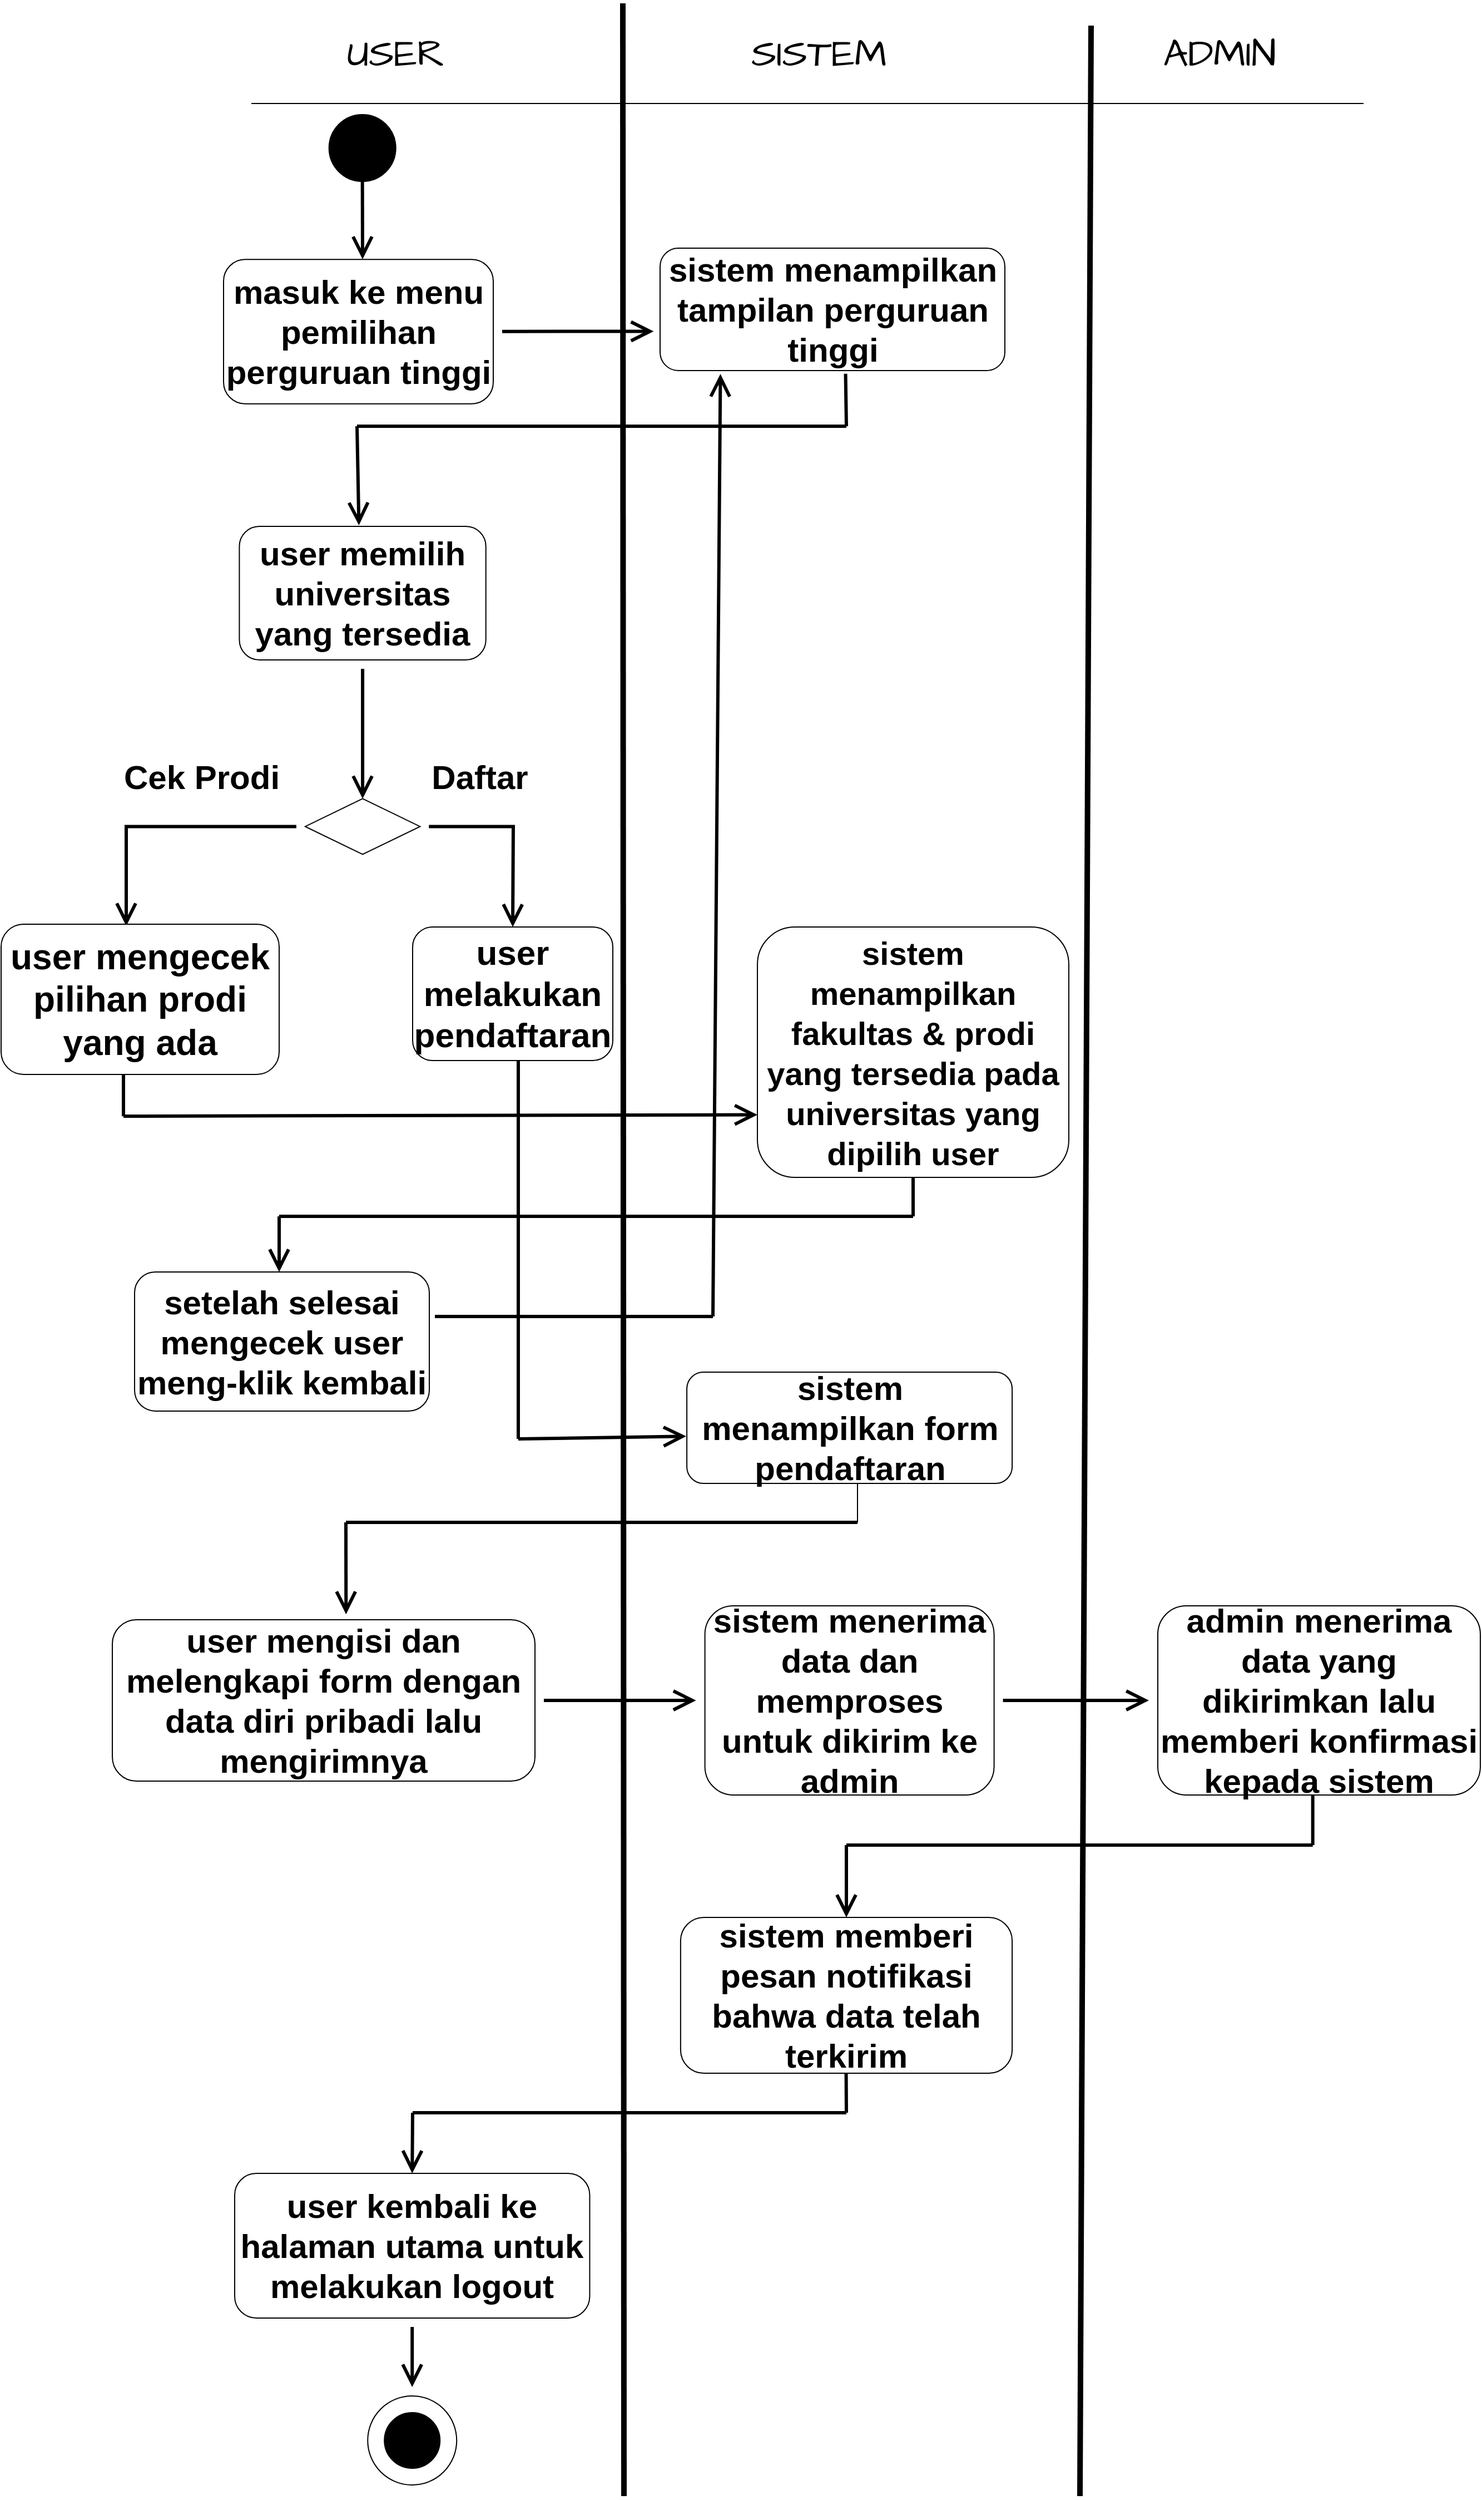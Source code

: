 <mxfile version="15.9.4" type="github" pages="4">
  <diagram id="fImfwEfo9sQ7-Hv0iJXM" name="Page-1">
    <mxGraphModel dx="1822" dy="1080" grid="0" gridSize="10" guides="1" tooltips="1" connect="1" arrows="1" fold="1" page="0" pageScale="1" pageWidth="1100" pageHeight="850" math="0" shadow="0">
      <root>
        <mxCell id="0" />
        <mxCell id="1" parent="0" />
        <mxCell id="vKSvV3eFEB5RMygRF8wU-1" value="" style="endArrow=none;html=1;rounded=0;sketch=0;hachureGap=4;fontFamily=Architects Daughter;fontSource=https%3A%2F%2Ffonts.googleapis.com%2Fcss%3Ffamily%3DArchitects%2BDaughter;fontSize=22;startSize=14;endSize=14;sourcePerimeterSpacing=8;targetPerimeterSpacing=8;curved=1;strokeWidth=1;" parent="1" edge="1">
          <mxGeometry width="50" height="50" relative="1" as="geometry">
            <mxPoint x="35" y="10" as="sourcePoint" />
            <mxPoint x="1035" y="10" as="targetPoint" />
          </mxGeometry>
        </mxCell>
        <mxCell id="vKSvV3eFEB5RMygRF8wU-12" style="edgeStyle=none;curved=1;rounded=0;sketch=0;hachureGap=4;orthogonalLoop=1;jettySize=auto;html=1;fontFamily=Architects Daughter;fontSource=https%3A%2F%2Ffonts.googleapis.com%2Fcss%3Ffamily%3DArchitects%2BDaughter;fontSize=22;endArrow=open;startSize=14;endSize=14;sourcePerimeterSpacing=8;targetPerimeterSpacing=8;entryX=0;entryY=0.5;entryDx=0;entryDy=0;entryPerimeter=0;strokeWidth=3;" parent="1" source="vKSvV3eFEB5RMygRF8wU-3" edge="1">
          <mxGeometry relative="1" as="geometry">
            <mxPoint x="396.72" y="214.72" as="targetPoint" />
          </mxGeometry>
        </mxCell>
        <mxCell id="vKSvV3eFEB5RMygRF8wU-3" value="&lt;font style=&quot;font-size: 30px;&quot;&gt;masuk ke menu pemilihan perguruan tinggi&lt;/font&gt;" style="rounded=1;whiteSpace=wrap;html=1;sketch=0;hachureGap=4;fontFamily=Helvetica;fontSize=30;strokeWidth=1;fontStyle=1" parent="1" vertex="1">
          <mxGeometry x="10" y="150.14" width="242.5" height="129.72" as="geometry" />
        </mxCell>
        <mxCell id="vKSvV3eFEB5RMygRF8wU-4" value="" style="endArrow=none;html=1;rounded=0;sketch=0;hachureGap=4;fontFamily=Architects Daughter;fontSource=https%3A%2F%2Ffonts.googleapis.com%2Fcss%3Ffamily%3DArchitects%2BDaughter;fontSize=22;startSize=14;endSize=14;sourcePerimeterSpacing=8;targetPerimeterSpacing=8;curved=1;strokeWidth=5;" parent="1" edge="1">
          <mxGeometry width="50" height="50" relative="1" as="geometry">
            <mxPoint x="370" y="2160" as="sourcePoint" />
            <mxPoint x="369" y="-80" as="targetPoint" />
          </mxGeometry>
        </mxCell>
        <mxCell id="vKSvV3eFEB5RMygRF8wU-10" style="edgeStyle=none;curved=1;rounded=0;sketch=0;hachureGap=4;orthogonalLoop=1;jettySize=auto;html=1;fontFamily=Architects Daughter;fontSource=https%3A%2F%2Ffonts.googleapis.com%2Fcss%3Ffamily%3DArchitects%2BDaughter;fontSize=22;endArrow=open;startSize=14;endSize=14;sourcePerimeterSpacing=8;targetPerimeterSpacing=8;strokeWidth=3;exitX=0.5;exitY=1;exitDx=0;exitDy=0;" parent="1" source="vKSvV3eFEB5RMygRF8wU-5" edge="1">
          <mxGeometry relative="1" as="geometry">
            <mxPoint x="115.86" y="80" as="sourcePoint" />
            <mxPoint x="135" y="150" as="targetPoint" />
          </mxGeometry>
        </mxCell>
        <mxCell id="vKSvV3eFEB5RMygRF8wU-5" value="" style="ellipse;whiteSpace=wrap;html=1;aspect=fixed;rounded=1;sketch=0;hachureGap=4;fontFamily=Architects Daughter;fontSource=https%3A%2F%2Ffonts.googleapis.com%2Fcss%3Ffamily%3DArchitects%2BDaughter;fontSize=22;fillColor=#000000;strokeWidth=1;" parent="1" vertex="1">
          <mxGeometry x="104.84" y="20" width="60" height="60" as="geometry" />
        </mxCell>
        <mxCell id="vKSvV3eFEB5RMygRF8wU-6" value="&lt;font style=&quot;font-size: 35px;&quot;&gt;USER&lt;/font&gt;" style="text;html=1;strokeColor=none;fillColor=none;align=center;verticalAlign=middle;whiteSpace=wrap;rounded=0;sketch=0;hachureGap=4;fontFamily=Architects Daughter;fontSource=https%3A%2F%2Ffonts.googleapis.com%2Fcss%3Ffamily%3DArchitects%2BDaughter;fontSize=35;strokeWidth=1;" parent="1" vertex="1">
          <mxGeometry x="110" y="-50" width="110" height="30" as="geometry" />
        </mxCell>
        <mxCell id="vKSvV3eFEB5RMygRF8wU-7" value="SISTEM" style="text;html=1;align=center;verticalAlign=middle;resizable=0;points=[];autosize=1;strokeColor=none;fillColor=none;rounded=1;sketch=0;hachureGap=4;fontFamily=Architects Daughter;fontSource=https%3A%2F%2Ffonts.googleapis.com%2Fcss%3Ffamily%3DArchitects%2BDaughter;fontSize=35;strokeWidth=1;" parent="1" vertex="1">
          <mxGeometry x="475" y="-60" width="140" height="50" as="geometry" />
        </mxCell>
        <mxCell id="vKSvV3eFEB5RMygRF8wU-8" value="" style="endArrow=none;html=1;rounded=0;sketch=0;hachureGap=4;fontFamily=Architects Daughter;fontSource=https%3A%2F%2Ffonts.googleapis.com%2Fcss%3Ffamily%3DArchitects%2BDaughter;fontSize=22;startSize=14;endSize=14;sourcePerimeterSpacing=8;targetPerimeterSpacing=8;curved=1;strokeWidth=5;" parent="1" edge="1">
          <mxGeometry width="50" height="50" relative="1" as="geometry">
            <mxPoint x="780" y="2160" as="sourcePoint" />
            <mxPoint x="790" y="-60" as="targetPoint" />
          </mxGeometry>
        </mxCell>
        <mxCell id="vKSvV3eFEB5RMygRF8wU-9" value="ADMIN" style="text;html=1;align=center;verticalAlign=middle;resizable=0;points=[];autosize=1;strokeColor=none;fillColor=none;rounded=1;sketch=0;hachureGap=4;fontFamily=Architects Daughter;fontSource=https%3A%2F%2Ffonts.googleapis.com%2Fcss%3Ffamily%3DArchitects%2BDaughter;fontSize=35;strokeWidth=1;" parent="1" vertex="1">
          <mxGeometry x="845" y="-60" width="120" height="50" as="geometry" />
        </mxCell>
        <mxCell id="vKSvV3eFEB5RMygRF8wU-11" value="&lt;font style=&quot;font-size: 30px;&quot;&gt;sistem menampilkan tampilan perguruan tinggi &lt;/font&gt;" style="rounded=1;whiteSpace=wrap;html=1;sketch=0;hachureGap=4;fontFamily=Helvetica;fontSize=30;fillColor=#FFFFFF;strokeWidth=1;fontStyle=1" parent="1" vertex="1">
          <mxGeometry x="402.5" y="140" width="310" height="110" as="geometry" />
        </mxCell>
        <mxCell id="BxWsOOp35VxRvSO02YUb-54" style="edgeStyle=orthogonalEdgeStyle;rounded=0;orthogonalLoop=1;jettySize=auto;html=1;entryX=0.5;entryY=0;entryDx=0;entryDy=0;fontFamily=Helvetica;fontSize=30;endArrow=open;endFill=0;startSize=14;endSize=14;sourcePerimeterSpacing=8;targetPerimeterSpacing=8;strokeWidth=3;" parent="1" source="vKSvV3eFEB5RMygRF8wU-17" target="vKSvV3eFEB5RMygRF8wU-28" edge="1">
          <mxGeometry relative="1" as="geometry" />
        </mxCell>
        <mxCell id="vKSvV3eFEB5RMygRF8wU-17" value="&lt;font style=&quot;font-size: 30px;&quot;&gt;user memilih universitas yang tersedia&lt;/font&gt;" style="rounded=1;whiteSpace=wrap;html=1;sketch=0;hachureGap=4;fontFamily=Helvetica;fontSize=30;strokeWidth=1;fontStyle=1" parent="1" vertex="1">
          <mxGeometry x="24.22" y="390" width="221.64" height="120" as="geometry" />
        </mxCell>
        <mxCell id="vKSvV3eFEB5RMygRF8wU-18" value="" style="endArrow=none;html=1;rounded=0;sketch=0;hachureGap=4;fontFamily=Architects Daughter;fontSource=https%3A%2F%2Ffonts.googleapis.com%2Fcss%3Ffamily%3DArchitects%2BDaughter;fontSize=22;startSize=14;endSize=14;sourcePerimeterSpacing=8;targetPerimeterSpacing=8;exitX=1;exitY=0.5;exitDx=0;exitDy=0;exitPerimeter=0;strokeWidth=3;entryX=0.538;entryY=1.026;entryDx=0;entryDy=0;entryPerimeter=0;" parent="1" source="vKSvV3eFEB5RMygRF8wU-19" target="vKSvV3eFEB5RMygRF8wU-11" edge="1">
          <mxGeometry width="50" height="50" relative="1" as="geometry">
            <mxPoint x="510" y="295" as="sourcePoint" />
            <mxPoint x="570" y="260" as="targetPoint" />
          </mxGeometry>
        </mxCell>
        <mxCell id="vKSvV3eFEB5RMygRF8wU-19" value="" style="line;strokeWidth=3;html=1;rounded=1;sketch=0;hachureGap=4;fontFamily=Architects Daughter;fontSource=https%3A%2F%2Ffonts.googleapis.com%2Fcss%3Ffamily%3DArchitects%2BDaughter;fontSize=22;fillColor=#FFFFFF;" parent="1" vertex="1">
          <mxGeometry x="130" y="295" width="440" height="10" as="geometry" />
        </mxCell>
        <mxCell id="vKSvV3eFEB5RMygRF8wU-21" value="" style="endArrow=open;html=1;rounded=0;sketch=0;hachureGap=4;fontFamily=Architects Daughter;fontSource=https%3A%2F%2Ffonts.googleapis.com%2Fcss%3Ffamily%3DArchitects%2BDaughter;fontSize=22;startSize=14;endSize=14;sourcePerimeterSpacing=8;targetPerimeterSpacing=8;exitX=0;exitY=0.5;exitDx=0;exitDy=0;exitPerimeter=0;entryX=0.485;entryY=-0.008;entryDx=0;entryDy=0;endFill=0;strokeWidth=3;entryPerimeter=0;" parent="1" source="vKSvV3eFEB5RMygRF8wU-19" target="vKSvV3eFEB5RMygRF8wU-17" edge="1">
          <mxGeometry width="50" height="50" relative="1" as="geometry">
            <mxPoint x="118.36" y="385" as="sourcePoint" />
            <mxPoint x="288.36" y="370" as="targetPoint" />
          </mxGeometry>
        </mxCell>
        <mxCell id="BxWsOOp35VxRvSO02YUb-56" style="edgeStyle=orthogonalEdgeStyle;rounded=0;orthogonalLoop=1;jettySize=auto;html=1;fontFamily=Helvetica;fontSize=30;endArrow=open;endFill=0;startSize=14;endSize=14;sourcePerimeterSpacing=8;targetPerimeterSpacing=8;strokeWidth=3;" parent="1" source="vKSvV3eFEB5RMygRF8wU-28" edge="1">
          <mxGeometry relative="1" as="geometry">
            <mxPoint x="270" y="750" as="targetPoint" />
          </mxGeometry>
        </mxCell>
        <mxCell id="BxWsOOp35VxRvSO02YUb-57" style="edgeStyle=orthogonalEdgeStyle;rounded=0;orthogonalLoop=1;jettySize=auto;html=1;entryX=0.45;entryY=0.012;entryDx=0;entryDy=0;entryPerimeter=0;fontFamily=Helvetica;fontSize=30;endArrow=open;endFill=0;startSize=14;endSize=14;sourcePerimeterSpacing=8;targetPerimeterSpacing=8;strokeWidth=3;" parent="1" source="vKSvV3eFEB5RMygRF8wU-28" target="vKSvV3eFEB5RMygRF8wU-33" edge="1">
          <mxGeometry relative="1" as="geometry" />
        </mxCell>
        <mxCell id="vKSvV3eFEB5RMygRF8wU-28" value="" style="rhombus;whiteSpace=wrap;html=1;rounded=0;sketch=0;hachureGap=4;fontFamily=Architects Daughter;fontSource=https%3A%2F%2Ffonts.googleapis.com%2Fcss%3Ffamily%3DArchitects%2BDaughter;fontSize=22;strokeWidth=1;fillColor=#FFFFFF;" parent="1" vertex="1">
          <mxGeometry x="83.4" y="634.72" width="103.28" height="50" as="geometry" />
        </mxCell>
        <mxCell id="vKSvV3eFEB5RMygRF8wU-33" value="&lt;font style=&quot;font-size: 32px&quot;&gt;user mengecek pilihan prodi yang ada&lt;/font&gt;" style="rounded=1;whiteSpace=wrap;html=1;sketch=0;hachureGap=4;fontFamily=Helvetica;fontSize=30;strokeWidth=1;fillColor=#FFFFFF;fontStyle=1" parent="1" vertex="1">
          <mxGeometry x="-190" y="747.5" width="250" height="135" as="geometry" />
        </mxCell>
        <mxCell id="vKSvV3eFEB5RMygRF8wU-36" value="&lt;font style=&quot;font-size: 31px&quot;&gt;user melakukan pendaftaran&lt;/font&gt;" style="rounded=1;whiteSpace=wrap;html=1;sketch=0;hachureGap=4;fontFamily=Helvetica;fontSize=30;strokeWidth=1;fillColor=#FFFFFF;fontStyle=1" parent="1" vertex="1">
          <mxGeometry x="180" y="750" width="180" height="120" as="geometry" />
        </mxCell>
        <mxCell id="vKSvV3eFEB5RMygRF8wU-37" value="Cek Prodi" style="text;html=1;align=center;verticalAlign=middle;resizable=0;points=[];autosize=1;strokeColor=none;fillColor=none;rounded=0;sketch=0;hachureGap=4;fontFamily=Helvetica;fontSize=30;strokeWidth=1;fontStyle=1" parent="1" vertex="1">
          <mxGeometry x="-90" y="594.72" width="160" height="40" as="geometry" />
        </mxCell>
        <mxCell id="vKSvV3eFEB5RMygRF8wU-38" value="Daftar" style="text;html=1;align=center;verticalAlign=middle;resizable=0;points=[];autosize=1;strokeColor=none;fillColor=none;rounded=0;sketch=0;hachureGap=4;fontFamily=Helvetica;fontSize=30;rotation=0;strokeWidth=1;fontStyle=1" parent="1" vertex="1">
          <mxGeometry x="190" y="594.72" width="100" height="40" as="geometry" />
        </mxCell>
        <mxCell id="vKSvV3eFEB5RMygRF8wU-39" value="&lt;font style=&quot;font-size: 30px;&quot;&gt;sistem menampilkan form pendaftaran&lt;/font&gt;" style="rounded=1;whiteSpace=wrap;html=1;sketch=0;hachureGap=4;fontFamily=Helvetica;fontSize=30;strokeWidth=1;fillColor=#FFFFFF;fontStyle=1" parent="1" vertex="1">
          <mxGeometry x="426.56" y="1150" width="292.5" height="100" as="geometry" />
        </mxCell>
        <mxCell id="vKSvV3eFEB5RMygRF8wU-44" value="" style="endArrow=none;html=1;rounded=0;sketch=0;hachureGap=4;fontFamily=Architects Daughter;fontSource=https%3A%2F%2Ffonts.googleapis.com%2Fcss%3Ffamily%3DArchitects%2BDaughter;fontSize=22;startSize=14;endSize=14;sourcePerimeterSpacing=8;targetPerimeterSpacing=8;exitX=1;exitY=0.5;exitDx=0;exitDy=0;exitPerimeter=0;strokeWidth=1;" parent="1" source="vKSvV3eFEB5RMygRF8wU-45" edge="1">
          <mxGeometry width="50" height="50" relative="1" as="geometry">
            <mxPoint x="580" y="1280" as="sourcePoint" />
            <mxPoint x="580" y="1250" as="targetPoint" />
          </mxGeometry>
        </mxCell>
        <mxCell id="vKSvV3eFEB5RMygRF8wU-45" value="" style="line;strokeWidth=3;html=1;rounded=1;sketch=0;hachureGap=4;fontFamily=Architects Daughter;fontSource=https%3A%2F%2Ffonts.googleapis.com%2Fcss%3Ffamily%3DArchitects%2BDaughter;fontSize=22;fillColor=#FFFFFF;" parent="1" vertex="1">
          <mxGeometry x="120" y="1280" width="460" height="10" as="geometry" />
        </mxCell>
        <mxCell id="vKSvV3eFEB5RMygRF8wU-46" value="" style="endArrow=open;html=1;rounded=0;sketch=0;hachureGap=4;fontFamily=Architects Daughter;fontSource=https%3A%2F%2Ffonts.googleapis.com%2Fcss%3Ffamily%3DArchitects%2BDaughter;fontSize=22;startSize=14;endSize=14;sourcePerimeterSpacing=8;targetPerimeterSpacing=8;endFill=0;exitX=0;exitY=0.5;exitDx=0;exitDy=0;exitPerimeter=0;entryX=0.553;entryY=-0.034;entryDx=0;entryDy=0;entryPerimeter=0;strokeWidth=3;" parent="1" source="vKSvV3eFEB5RMygRF8wU-45" target="vKSvV3eFEB5RMygRF8wU-49" edge="1">
          <mxGeometry width="50" height="50" relative="1" as="geometry">
            <mxPoint x="170" y="1340" as="sourcePoint" />
            <mxPoint x="170" y="1380" as="targetPoint" />
          </mxGeometry>
        </mxCell>
        <mxCell id="BxWsOOp35VxRvSO02YUb-31" style="edgeStyle=orthogonalEdgeStyle;rounded=0;orthogonalLoop=1;jettySize=auto;html=1;fontFamily=Helvetica;fontSize=22;endArrow=open;endFill=0;startSize=14;endSize=14;sourcePerimeterSpacing=8;targetPerimeterSpacing=8;strokeWidth=3;" parent="1" source="vKSvV3eFEB5RMygRF8wU-49" target="BxWsOOp35VxRvSO02YUb-30" edge="1">
          <mxGeometry relative="1" as="geometry" />
        </mxCell>
        <mxCell id="vKSvV3eFEB5RMygRF8wU-49" value="&lt;font style=&quot;font-size: 30px;&quot;&gt;user mengisi dan melengkapi form dengan data diri pribadi lalu mengirimnya&lt;br style=&quot;font-size: 30px;&quot;&gt;&lt;/font&gt;" style="rounded=1;whiteSpace=wrap;html=1;sketch=0;hachureGap=4;fontFamily=Helvetica;fontSize=30;strokeWidth=1;fillColor=#FFFFFF;fontStyle=1" parent="1" vertex="1">
          <mxGeometry x="-90" y="1372.5" width="380" height="145" as="geometry" />
        </mxCell>
        <mxCell id="BxWsOOp35VxRvSO02YUb-4" value="" style="endArrow=none;html=1;rounded=0;startSize=14;endSize=14;sourcePerimeterSpacing=8;targetPerimeterSpacing=8;curved=1;strokeWidth=3;fontSize=22;entryX=0.44;entryY=1;entryDx=0;entryDy=0;entryPerimeter=0;" parent="1" target="vKSvV3eFEB5RMygRF8wU-33" edge="1">
          <mxGeometry width="50" height="50" relative="1" as="geometry">
            <mxPoint x="-80" y="920" as="sourcePoint" />
            <mxPoint x="-80" y="890" as="targetPoint" />
          </mxGeometry>
        </mxCell>
        <mxCell id="BxWsOOp35VxRvSO02YUb-5" value="" style="endArrow=open;html=1;rounded=0;startSize=14;endSize=14;sourcePerimeterSpacing=8;targetPerimeterSpacing=8;curved=1;endFill=0;strokeWidth=3;fontSize=22;entryX=0;entryY=0.75;entryDx=0;entryDy=0;" parent="1" target="BxWsOOp35VxRvSO02YUb-6" edge="1">
          <mxGeometry width="50" height="50" relative="1" as="geometry">
            <mxPoint x="-80" y="920" as="sourcePoint" />
            <mxPoint x="470" y="920" as="targetPoint" />
          </mxGeometry>
        </mxCell>
        <mxCell id="BxWsOOp35VxRvSO02YUb-6" value="&lt;font style=&quot;font-size: 29px&quot;&gt;sistem menampilkan fakultas &amp;amp; prodi yang tersedia pada universitas yang dipilih user&lt;/font&gt;" style="rounded=1;whiteSpace=wrap;html=1;hachureGap=4;strokeWidth=1;fontSize=30;fontStyle=1;fontFamily=Helvetica;" parent="1" vertex="1">
          <mxGeometry x="490" y="750" width="280" height="225" as="geometry" />
        </mxCell>
        <mxCell id="BxWsOOp35VxRvSO02YUb-15" value="&lt;font style=&quot;font-size: 30px;&quot;&gt;setelah selesai mengecek user meng-klik kembali&lt;/font&gt;" style="rounded=1;whiteSpace=wrap;html=1;sketch=0;hachureGap=4;fontFamily=Helvetica;fontSize=30;strokeWidth=1;fillColor=#FFFFFF;fontStyle=1" parent="1" vertex="1">
          <mxGeometry x="-70" y="1060" width="265" height="125" as="geometry" />
        </mxCell>
        <mxCell id="BxWsOOp35VxRvSO02YUb-16" value="" style="endArrow=none;html=1;rounded=0;sketch=0;hachureGap=4;fontFamily=Architects Daughter;fontSource=https%3A%2F%2Ffonts.googleapis.com%2Fcss%3Ffamily%3DArchitects%2BDaughter;fontSize=22;startSize=14;endSize=14;sourcePerimeterSpacing=8;targetPerimeterSpacing=8;entryX=0.5;entryY=1;entryDx=0;entryDy=0;exitX=1;exitY=0.5;exitDx=0;exitDy=0;exitPerimeter=0;strokeWidth=3;" parent="1" source="BxWsOOp35VxRvSO02YUb-17" target="BxWsOOp35VxRvSO02YUb-6" edge="1">
          <mxGeometry width="50" height="50" relative="1" as="geometry">
            <mxPoint x="589.33" y="1005" as="sourcePoint" />
            <mxPoint x="589.33" y="965" as="targetPoint" />
          </mxGeometry>
        </mxCell>
        <mxCell id="BxWsOOp35VxRvSO02YUb-17" value="" style="line;strokeWidth=3;html=1;rounded=1;sketch=0;hachureGap=4;fontFamily=Architects Daughter;fontSource=https%3A%2F%2Ffonts.googleapis.com%2Fcss%3Ffamily%3DArchitects%2BDaughter;fontSize=22;fillColor=#FFFFFF;" parent="1" vertex="1">
          <mxGeometry x="60" y="1005" width="570" height="10" as="geometry" />
        </mxCell>
        <mxCell id="BxWsOOp35VxRvSO02YUb-18" value="" style="endArrow=open;html=1;rounded=0;sketch=0;hachureGap=4;fontFamily=Architects Daughter;fontSource=https%3A%2F%2Ffonts.googleapis.com%2Fcss%3Ffamily%3DArchitects%2BDaughter;fontSize=22;startSize=14;endSize=14;sourcePerimeterSpacing=8;targetPerimeterSpacing=8;endFill=0;exitX=0;exitY=0.5;exitDx=0;exitDy=0;exitPerimeter=0;strokeWidth=3;" parent="1" source="BxWsOOp35VxRvSO02YUb-17" edge="1">
          <mxGeometry width="50" height="50" relative="1" as="geometry">
            <mxPoint x="59.33" y="1010" as="sourcePoint" />
            <mxPoint x="60" y="1060" as="targetPoint" />
          </mxGeometry>
        </mxCell>
        <mxCell id="BxWsOOp35VxRvSO02YUb-23" value="" style="line;strokeWidth=3;html=1;hachureGap=4;fontFamily=Helvetica;fontSize=22;" parent="1" vertex="1">
          <mxGeometry x="200" y="1095" width="250" height="10" as="geometry" />
        </mxCell>
        <mxCell id="BxWsOOp35VxRvSO02YUb-27" value="" style="endArrow=open;html=1;rounded=0;fontFamily=Helvetica;fontSize=22;startSize=14;endSize=14;sourcePerimeterSpacing=8;targetPerimeterSpacing=8;exitX=1;exitY=0.5;exitDx=0;exitDy=0;exitPerimeter=0;endFill=0;strokeWidth=3;entryX=0.175;entryY=1.027;entryDx=0;entryDy=0;entryPerimeter=0;" parent="1" source="BxWsOOp35VxRvSO02YUb-23" target="vKSvV3eFEB5RMygRF8wU-11" edge="1">
          <mxGeometry width="50" height="50" relative="1" as="geometry">
            <mxPoint x="420" y="745" as="sourcePoint" />
            <mxPoint x="470" y="340" as="targetPoint" />
          </mxGeometry>
        </mxCell>
        <mxCell id="BxWsOOp35VxRvSO02YUb-28" value="" style="line;strokeWidth=3;direction=south;html=1;hachureGap=4;fontFamily=Helvetica;fontSize=22;" parent="1" vertex="1">
          <mxGeometry x="270" y="870" width="10" height="340" as="geometry" />
        </mxCell>
        <mxCell id="BxWsOOp35VxRvSO02YUb-29" value="" style="endArrow=open;html=1;rounded=0;fontFamily=Helvetica;fontSize=22;startSize=14;endSize=14;sourcePerimeterSpacing=8;targetPerimeterSpacing=8;exitX=1;exitY=0.5;exitDx=0;exitDy=0;exitPerimeter=0;entryX=-0.002;entryY=0.576;entryDx=0;entryDy=0;entryPerimeter=0;endFill=0;strokeWidth=3;" parent="1" source="BxWsOOp35VxRvSO02YUb-28" target="vKSvV3eFEB5RMygRF8wU-39" edge="1">
          <mxGeometry width="50" height="50" relative="1" as="geometry">
            <mxPoint x="410" y="995" as="sourcePoint" />
            <mxPoint x="460" y="945" as="targetPoint" />
          </mxGeometry>
        </mxCell>
        <mxCell id="BxWsOOp35VxRvSO02YUb-33" style="edgeStyle=orthogonalEdgeStyle;rounded=0;orthogonalLoop=1;jettySize=auto;html=1;fontFamily=Helvetica;fontSize=22;endArrow=open;endFill=0;startSize=14;endSize=14;sourcePerimeterSpacing=8;targetPerimeterSpacing=8;strokeWidth=3;" parent="1" source="BxWsOOp35VxRvSO02YUb-30" target="BxWsOOp35VxRvSO02YUb-32" edge="1">
          <mxGeometry relative="1" as="geometry" />
        </mxCell>
        <mxCell id="BxWsOOp35VxRvSO02YUb-30" value="sistem menerima data dan memproses untuk dikirim ke admin" style="rounded=1;whiteSpace=wrap;html=1;sketch=0;hachureGap=4;fontFamily=Helvetica;fontSize=30;strokeWidth=1;fillColor=#FFFFFF;fontStyle=1" parent="1" vertex="1">
          <mxGeometry x="442.81" y="1360" width="260" height="170" as="geometry" />
        </mxCell>
        <mxCell id="BxWsOOp35VxRvSO02YUb-32" value="admin menerima data yang dikirimkan lalu memberi konfirmasi kepada sistem" style="rounded=1;whiteSpace=wrap;html=1;sketch=0;hachureGap=4;fontFamily=Helvetica;fontSize=30;strokeWidth=1;fillColor=#FFFFFF;fontStyle=1" parent="1" vertex="1">
          <mxGeometry x="850" y="1360" width="290" height="170" as="geometry" />
        </mxCell>
        <mxCell id="BxWsOOp35VxRvSO02YUb-36" value="" style="endArrow=none;html=1;rounded=0;sketch=0;hachureGap=4;fontFamily=Architects Daughter;fontSource=https%3A%2F%2Ffonts.googleapis.com%2Fcss%3Ffamily%3DArchitects%2BDaughter;fontSize=22;startSize=14;endSize=14;sourcePerimeterSpacing=8;targetPerimeterSpacing=8;entryX=0.5;entryY=1;entryDx=0;entryDy=0;exitX=1;exitY=0.5;exitDx=0;exitDy=0;exitPerimeter=0;strokeWidth=3;" parent="1" source="BxWsOOp35VxRvSO02YUb-37" edge="1">
          <mxGeometry width="50" height="50" relative="1" as="geometry">
            <mxPoint x="989.33" y="1570" as="sourcePoint" />
            <mxPoint x="989.33" y="1530" as="targetPoint" />
          </mxGeometry>
        </mxCell>
        <mxCell id="BxWsOOp35VxRvSO02YUb-37" value="" style="line;strokeWidth=3;html=1;rounded=1;sketch=0;hachureGap=4;fontFamily=Architects Daughter;fontSource=https%3A%2F%2Ffonts.googleapis.com%2Fcss%3Ffamily%3DArchitects%2BDaughter;fontSize=22;fillColor=#FFFFFF;" parent="1" vertex="1">
          <mxGeometry x="570" y="1570" width="419.33" height="10" as="geometry" />
        </mxCell>
        <mxCell id="BxWsOOp35VxRvSO02YUb-38" value="" style="endArrow=open;html=1;rounded=0;sketch=0;hachureGap=4;fontFamily=Architects Daughter;fontSource=https%3A%2F%2Ffonts.googleapis.com%2Fcss%3Ffamily%3DArchitects%2BDaughter;fontSize=22;startSize=14;endSize=14;sourcePerimeterSpacing=8;targetPerimeterSpacing=8;endFill=0;exitX=0;exitY=0.5;exitDx=0;exitDy=0;exitPerimeter=0;strokeWidth=3;" parent="1" source="BxWsOOp35VxRvSO02YUb-37" edge="1">
          <mxGeometry width="50" height="50" relative="1" as="geometry">
            <mxPoint x="459.33" y="1575" as="sourcePoint" />
            <mxPoint x="570" y="1640" as="targetPoint" />
          </mxGeometry>
        </mxCell>
        <mxCell id="BxWsOOp35VxRvSO02YUb-39" value="&lt;font style=&quot;font-size: 30px;&quot;&gt;sistem memberi pesan notifikasi bahwa data telah terkirim&lt;/font&gt;" style="rounded=1;whiteSpace=wrap;html=1;sketch=0;hachureGap=4;fontFamily=Helvetica;fontSize=30;strokeWidth=1;fillColor=#FFFFFF;fontStyle=1" parent="1" vertex="1">
          <mxGeometry x="420.94" y="1640" width="298.12" height="140" as="geometry" />
        </mxCell>
        <mxCell id="BxWsOOp35VxRvSO02YUb-42" value="" style="endArrow=none;html=1;rounded=0;sketch=0;hachureGap=4;fontFamily=Architects Daughter;fontSource=https%3A%2F%2Ffonts.googleapis.com%2Fcss%3Ffamily%3DArchitects%2BDaughter;fontSize=22;startSize=14;endSize=14;sourcePerimeterSpacing=8;targetPerimeterSpacing=8;entryX=0.5;entryY=1;entryDx=0;entryDy=0;exitX=1;exitY=0.5;exitDx=0;exitDy=0;exitPerimeter=0;strokeWidth=3;" parent="1" source="BxWsOOp35VxRvSO02YUb-43" edge="1">
          <mxGeometry width="50" height="50" relative="1" as="geometry">
            <mxPoint x="569.78" y="1820" as="sourcePoint" />
            <mxPoint x="569.78" y="1780" as="targetPoint" />
          </mxGeometry>
        </mxCell>
        <mxCell id="BxWsOOp35VxRvSO02YUb-43" value="" style="line;strokeWidth=3;html=1;rounded=1;sketch=0;hachureGap=4;fontFamily=Architects Daughter;fontSource=https%3A%2F%2Ffonts.googleapis.com%2Fcss%3Ffamily%3DArchitects%2BDaughter;fontSize=22;fillColor=#FFFFFF;" parent="1" vertex="1">
          <mxGeometry x="180" y="1810" width="390" height="11.1" as="geometry" />
        </mxCell>
        <mxCell id="BxWsOOp35VxRvSO02YUb-44" value="" style="endArrow=open;html=1;rounded=0;sketch=0;hachureGap=4;fontFamily=Architects Daughter;fontSource=https%3A%2F%2Ffonts.googleapis.com%2Fcss%3Ffamily%3DArchitects%2BDaughter;fontSize=22;startSize=14;endSize=14;sourcePerimeterSpacing=8;targetPerimeterSpacing=8;endFill=0;exitX=0;exitY=0.5;exitDx=0;exitDy=0;exitPerimeter=0;strokeWidth=3;entryX=0.5;entryY=0;entryDx=0;entryDy=0;" parent="1" source="BxWsOOp35VxRvSO02YUb-43" target="BxWsOOp35VxRvSO02YUb-45" edge="1">
          <mxGeometry width="50" height="50" relative="1" as="geometry">
            <mxPoint x="40.0" y="1815" as="sourcePoint" />
            <mxPoint x="177.67" y="1890" as="targetPoint" />
          </mxGeometry>
        </mxCell>
        <mxCell id="BxWsOOp35VxRvSO02YUb-60" style="edgeStyle=orthogonalEdgeStyle;rounded=0;orthogonalLoop=1;jettySize=auto;html=1;fontFamily=Helvetica;fontSize=28;endArrow=open;endFill=0;startSize=14;endSize=14;sourcePerimeterSpacing=8;targetPerimeterSpacing=8;strokeWidth=3;" parent="1" source="BxWsOOp35VxRvSO02YUb-45" target="BxWsOOp35VxRvSO02YUb-48" edge="1">
          <mxGeometry relative="1" as="geometry" />
        </mxCell>
        <mxCell id="BxWsOOp35VxRvSO02YUb-45" value="user kembali ke halaman utama untuk melakukan logout" style="rounded=1;whiteSpace=wrap;html=1;hachureGap=4;fontFamily=Helvetica;fontSize=30;strokeWidth=1;fontStyle=1" parent="1" vertex="1">
          <mxGeometry x="20" y="1870" width="319.22" height="130" as="geometry" />
        </mxCell>
        <mxCell id="BxWsOOp35VxRvSO02YUb-48" value="" style="ellipse;whiteSpace=wrap;html=1;aspect=fixed;hachureGap=4;fontFamily=Helvetica;fontSize=22;strokeWidth=1;" parent="1" vertex="1">
          <mxGeometry x="139.61" y="2070" width="80" height="80" as="geometry" />
        </mxCell>
        <mxCell id="BxWsOOp35VxRvSO02YUb-49" value="" style="ellipse;whiteSpace=wrap;html=1;aspect=fixed;hachureGap=4;fontFamily=Helvetica;fontSize=22;strokeWidth=1;fillColor=#000000;" parent="1" vertex="1">
          <mxGeometry x="154.61" y="2085" width="50" height="50" as="geometry" />
        </mxCell>
      </root>
    </mxGraphModel>
  </diagram>
  <diagram id="eJK4fRN_ByV0oBGBRg2I" name="Page-2">
    <mxGraphModel dx="1822" dy="680" grid="0" gridSize="10" guides="1" tooltips="1" connect="1" arrows="1" fold="1" page="0" pageScale="1" pageWidth="850" pageHeight="1100" math="0" shadow="0">
      <root>
        <mxCell id="LcqxsqSKfRja4OAqbnEU-0" />
        <mxCell id="LcqxsqSKfRja4OAqbnEU-1" parent="LcqxsqSKfRja4OAqbnEU-0" />
        <mxCell id="LcqxsqSKfRja4OAqbnEU-2" value="" style="endArrow=none;html=1;rounded=0;strokeWidth=2;" parent="LcqxsqSKfRja4OAqbnEU-1" edge="1">
          <mxGeometry width="50" height="50" relative="1" as="geometry">
            <mxPoint x="-60" y="80" as="sourcePoint" />
            <mxPoint x="935" y="80" as="targetPoint" />
          </mxGeometry>
        </mxCell>
        <mxCell id="LcqxsqSKfRja4OAqbnEU-3" value="" style="line;strokeWidth=2;direction=south;html=1;" parent="LcqxsqSKfRja4OAqbnEU-1" vertex="1">
          <mxGeometry x="300" y="45" width="10" height="1055" as="geometry" />
        </mxCell>
        <mxCell id="LcqxsqSKfRja4OAqbnEU-4" value="" style="line;strokeWidth=2;direction=south;html=1;" parent="LcqxsqSKfRja4OAqbnEU-1" vertex="1">
          <mxGeometry x="620" y="40" width="10" height="1060" as="geometry" />
        </mxCell>
        <mxCell id="LcqxsqSKfRja4OAqbnEU-5" value="USER" style="text;html=1;align=center;verticalAlign=middle;resizable=0;points=[];autosize=1;strokeColor=none;fillColor=none;fontSize=20;strokeWidth=2;" parent="LcqxsqSKfRja4OAqbnEU-1" vertex="1">
          <mxGeometry x="130" y="45" width="70" height="30" as="geometry" />
        </mxCell>
        <mxCell id="LcqxsqSKfRja4OAqbnEU-6" value="SISTEM" style="text;html=1;align=center;verticalAlign=middle;resizable=0;points=[];autosize=1;strokeColor=none;fillColor=none;fontSize=20;strokeWidth=2;" parent="LcqxsqSKfRja4OAqbnEU-1" vertex="1">
          <mxGeometry x="390" y="45" width="90" height="30" as="geometry" />
        </mxCell>
        <mxCell id="LcqxsqSKfRja4OAqbnEU-7" value="ADMIN" style="text;html=1;align=center;verticalAlign=middle;resizable=0;points=[];autosize=1;strokeColor=none;fillColor=none;fontSize=20;strokeWidth=2;" parent="LcqxsqSKfRja4OAqbnEU-1" vertex="1">
          <mxGeometry x="700" y="45" width="80" height="30" as="geometry" />
        </mxCell>
        <mxCell id="LcqxsqSKfRja4OAqbnEU-8" value="" style="ellipse;whiteSpace=wrap;html=1;aspect=fixed;fillColor=#000000;strokeWidth=2;" parent="LcqxsqSKfRja4OAqbnEU-1" vertex="1">
          <mxGeometry x="123.75" y="110" width="40" height="40" as="geometry" />
        </mxCell>
        <mxCell id="LcqxsqSKfRja4OAqbnEU-9" value="" style="endArrow=open;html=1;rounded=0;fontSize=20;endFill=0;exitX=0.5;exitY=1;exitDx=0;exitDy=0;strokeWidth=2;" parent="LcqxsqSKfRja4OAqbnEU-1" source="LcqxsqSKfRja4OAqbnEU-8" edge="1">
          <mxGeometry width="50" height="50" relative="1" as="geometry">
            <mxPoint x="168.75" y="190" as="sourcePoint" />
            <mxPoint x="143.75" y="200" as="targetPoint" />
          </mxGeometry>
        </mxCell>
        <mxCell id="LcqxsqSKfRja4OAqbnEU-11" style="edgeStyle=orthogonalEdgeStyle;rounded=0;orthogonalLoop=1;jettySize=auto;html=1;fontSize=20;endArrow=open;endFill=0;entryX=0;entryY=0.5;entryDx=0;entryDy=0;strokeWidth=2;" parent="LcqxsqSKfRja4OAqbnEU-1" source="LcqxsqSKfRja4OAqbnEU-10" target="LcqxsqSKfRja4OAqbnEU-12" edge="1">
          <mxGeometry relative="1" as="geometry">
            <mxPoint x="400" y="235" as="targetPoint" />
          </mxGeometry>
        </mxCell>
        <mxCell id="LcqxsqSKfRja4OAqbnEU-10" value="&lt;b&gt;user membuka aplikasi KAPITA&lt;/b&gt;" style="rounded=1;whiteSpace=wrap;html=1;fontSize=20;fillColor=#FFFFFF;strokeWidth=2;" parent="LcqxsqSKfRja4OAqbnEU-1" vertex="1">
          <mxGeometry x="67.5" y="200" width="152.5" height="70" as="geometry" />
        </mxCell>
        <mxCell id="LcqxsqSKfRja4OAqbnEU-12" value="&lt;b&gt;sistem menampilkan halaman awal yang terdapat 2 opsi pilihan&lt;/b&gt;" style="rounded=1;whiteSpace=wrap;html=1;fontSize=20;fillColor=#FFFFFF;strokeWidth=2;" parent="LcqxsqSKfRja4OAqbnEU-1" vertex="1">
          <mxGeometry x="320" y="196.25" width="230" height="77.5" as="geometry" />
        </mxCell>
        <mxCell id="LcqxsqSKfRja4OAqbnEU-14" value="" style="line;strokeWidth=2;direction=south;html=1;fontSize=20;fillColor=#FFFFFF;" parent="LcqxsqSKfRja4OAqbnEU-1" vertex="1">
          <mxGeometry x="450" y="273.75" width="10" height="26.25" as="geometry" />
        </mxCell>
        <mxCell id="LcqxsqSKfRja4OAqbnEU-15" value="" style="endArrow=none;html=1;rounded=0;fontSize=20;entryX=1;entryY=0.5;entryDx=0;entryDy=0;entryPerimeter=0;strokeWidth=2;" parent="LcqxsqSKfRja4OAqbnEU-1" target="LcqxsqSKfRja4OAqbnEU-14" edge="1">
          <mxGeometry width="50" height="50" relative="1" as="geometry">
            <mxPoint x="140" y="300" as="sourcePoint" />
            <mxPoint x="540" y="380" as="targetPoint" />
          </mxGeometry>
        </mxCell>
        <mxCell id="LcqxsqSKfRja4OAqbnEU-16" value="" style="endArrow=open;html=1;rounded=0;fontSize=20;endFill=0;entryX=0.5;entryY=0;entryDx=0;entryDy=0;strokeWidth=2;" parent="LcqxsqSKfRja4OAqbnEU-1" target="LcqxsqSKfRja4OAqbnEU-17" edge="1">
          <mxGeometry width="50" height="50" relative="1" as="geometry">
            <mxPoint x="140" y="300" as="sourcePoint" />
            <mxPoint x="160" y="330" as="targetPoint" />
          </mxGeometry>
        </mxCell>
        <mxCell id="LcqxsqSKfRja4OAqbnEU-18" style="edgeStyle=orthogonalEdgeStyle;rounded=0;orthogonalLoop=1;jettySize=auto;html=1;fontSize=20;endArrow=open;endFill=0;strokeWidth=2;" parent="LcqxsqSKfRja4OAqbnEU-1" source="LcqxsqSKfRja4OAqbnEU-17" target="LcqxsqSKfRja4OAqbnEU-19" edge="1">
          <mxGeometry relative="1" as="geometry">
            <mxPoint x="160" y="460" as="targetPoint" />
          </mxGeometry>
        </mxCell>
        <mxCell id="LcqxsqSKfRja4OAqbnEU-17" value="user memilih salah satu opsi" style="rounded=1;whiteSpace=wrap;html=1;fontSize=20;fillColor=#FFFFFF;strokeWidth=2;" parent="LcqxsqSKfRja4OAqbnEU-1" vertex="1">
          <mxGeometry x="60" y="320" width="160" height="70" as="geometry" />
        </mxCell>
        <mxCell id="LcqxsqSKfRja4OAqbnEU-20" style="edgeStyle=orthogonalEdgeStyle;rounded=0;orthogonalLoop=1;jettySize=auto;html=1;fontSize=20;endArrow=open;endFill=0;strokeWidth=2;" parent="LcqxsqSKfRja4OAqbnEU-1" source="LcqxsqSKfRja4OAqbnEU-19" target="LcqxsqSKfRja4OAqbnEU-24" edge="1">
          <mxGeometry relative="1" as="geometry">
            <mxPoint x="230" y="570" as="targetPoint" />
            <Array as="points">
              <mxPoint x="239" y="460" />
            </Array>
          </mxGeometry>
        </mxCell>
        <mxCell id="LcqxsqSKfRja4OAqbnEU-21" style="edgeStyle=orthogonalEdgeStyle;rounded=0;orthogonalLoop=1;jettySize=auto;html=1;fontSize=20;endArrow=open;endFill=0;strokeWidth=2;" parent="LcqxsqSKfRja4OAqbnEU-1" source="LcqxsqSKfRja4OAqbnEU-19" target="LcqxsqSKfRja4OAqbnEU-23" edge="1">
          <mxGeometry relative="1" as="geometry">
            <mxPoint x="30" y="570" as="targetPoint" />
            <Array as="points">
              <mxPoint x="20" y="460" />
            </Array>
          </mxGeometry>
        </mxCell>
        <mxCell id="LcqxsqSKfRja4OAqbnEU-19" value="" style="rhombus;whiteSpace=wrap;html=1;fontSize=20;fillColor=#FFFFFF;strokeWidth=2;" parent="LcqxsqSKfRja4OAqbnEU-1" vertex="1">
          <mxGeometry x="100" y="440" width="80" height="40" as="geometry" />
        </mxCell>
        <mxCell id="LcqxsqSKfRja4OAqbnEU-22" value="&lt;div&gt;sudah memiliki &lt;br&gt;&lt;/div&gt;&lt;div&gt;akun&lt;/div&gt;" style="text;html=1;align=center;verticalAlign=middle;resizable=0;points=[];autosize=1;strokeColor=none;fillColor=none;fontSize=20;strokeWidth=2;" parent="LcqxsqSKfRja4OAqbnEU-1" vertex="1">
          <mxGeometry x="-45" y="405" width="150" height="50" as="geometry" />
        </mxCell>
        <mxCell id="LcqxsqSKfRja4OAqbnEU-42" style="edgeStyle=orthogonalEdgeStyle;rounded=0;orthogonalLoop=1;jettySize=auto;html=1;fontSize=20;endArrow=open;endFill=0;strokeWidth=2;entryX=0.5;entryY=0;entryDx=0;entryDy=0;" parent="LcqxsqSKfRja4OAqbnEU-1" source="LcqxsqSKfRja4OAqbnEU-23" target="LcqxsqSKfRja4OAqbnEU-43" edge="1">
          <mxGeometry relative="1" as="geometry">
            <mxPoint x="20" y="960" as="targetPoint" />
          </mxGeometry>
        </mxCell>
        <mxCell id="LcqxsqSKfRja4OAqbnEU-23" value="user memilih login" style="rounded=1;whiteSpace=wrap;html=1;fontSize=20;fillColor=#FFFFFF;strokeWidth=2;" parent="LcqxsqSKfRja4OAqbnEU-1" vertex="1">
          <mxGeometry x="-40" y="570" width="120" height="60" as="geometry" />
        </mxCell>
        <mxCell id="LcqxsqSKfRja4OAqbnEU-26" style="edgeStyle=orthogonalEdgeStyle;rounded=0;orthogonalLoop=1;jettySize=auto;html=1;fontSize=20;endArrow=open;endFill=0;strokeWidth=2;" parent="LcqxsqSKfRja4OAqbnEU-1" source="LcqxsqSKfRja4OAqbnEU-24" target="LcqxsqSKfRja4OAqbnEU-27" edge="1">
          <mxGeometry relative="1" as="geometry">
            <mxPoint x="380" y="600" as="targetPoint" />
          </mxGeometry>
        </mxCell>
        <mxCell id="LcqxsqSKfRja4OAqbnEU-24" value="user memilih register" style="rounded=1;whiteSpace=wrap;html=1;fontSize=20;fillColor=#FFFFFF;strokeWidth=2;" parent="LcqxsqSKfRja4OAqbnEU-1" vertex="1">
          <mxGeometry x="178.75" y="570" width="120" height="60" as="geometry" />
        </mxCell>
        <mxCell id="LcqxsqSKfRja4OAqbnEU-25" value="&lt;div&gt;belum memiliki&lt;/div&gt;&lt;div&gt;akun&lt;br&gt;&lt;/div&gt;" style="text;html=1;align=center;verticalAlign=middle;resizable=0;points=[];autosize=1;strokeColor=none;fillColor=none;fontSize=20;strokeWidth=2;" parent="LcqxsqSKfRja4OAqbnEU-1" vertex="1">
          <mxGeometry x="148.75" y="405" width="150" height="50" as="geometry" />
        </mxCell>
        <mxCell id="LcqxsqSKfRja4OAqbnEU-27" value="sistem menampilan form registrasi" style="rounded=1;whiteSpace=wrap;html=1;fontSize=20;fillColor=#FFFFFF;strokeWidth=2;" parent="LcqxsqSKfRja4OAqbnEU-1" vertex="1">
          <mxGeometry x="400" y="560" width="170" height="80" as="geometry" />
        </mxCell>
        <mxCell id="LcqxsqSKfRja4OAqbnEU-28" value="" style="line;strokeWidth=2;direction=south;html=1;fontSize=20;fillColor=#FFFFFF;" parent="LcqxsqSKfRja4OAqbnEU-1" vertex="1">
          <mxGeometry x="500" y="640" width="10" height="26.25" as="geometry" />
        </mxCell>
        <mxCell id="LcqxsqSKfRja4OAqbnEU-29" value="" style="endArrow=none;html=1;rounded=0;fontSize=20;entryX=1;entryY=0.5;entryDx=0;entryDy=0;entryPerimeter=0;strokeWidth=2;" parent="LcqxsqSKfRja4OAqbnEU-1" target="LcqxsqSKfRja4OAqbnEU-28" edge="1">
          <mxGeometry width="50" height="50" relative="1" as="geometry">
            <mxPoint x="240" y="666" as="sourcePoint" />
            <mxPoint x="590" y="746.25" as="targetPoint" />
          </mxGeometry>
        </mxCell>
        <mxCell id="LcqxsqSKfRja4OAqbnEU-30" value="" style="endArrow=open;html=1;rounded=0;fontSize=20;endFill=0;strokeWidth=2;" parent="LcqxsqSKfRja4OAqbnEU-1" edge="1">
          <mxGeometry width="50" height="50" relative="1" as="geometry">
            <mxPoint x="240" y="666" as="sourcePoint" />
            <mxPoint x="240" y="700" as="targetPoint" />
          </mxGeometry>
        </mxCell>
        <mxCell id="LcqxsqSKfRja4OAqbnEU-32" style="edgeStyle=orthogonalEdgeStyle;rounded=0;orthogonalLoop=1;jettySize=auto;html=1;fontSize=20;endArrow=open;endFill=0;strokeWidth=2;" parent="LcqxsqSKfRja4OAqbnEU-1" source="LcqxsqSKfRja4OAqbnEU-31" target="LcqxsqSKfRja4OAqbnEU-33" edge="1">
          <mxGeometry relative="1" as="geometry">
            <mxPoint x="420" y="730" as="targetPoint" />
            <Array as="points">
              <mxPoint x="360" y="743" />
              <mxPoint x="360" y="743" />
            </Array>
          </mxGeometry>
        </mxCell>
        <mxCell id="LcqxsqSKfRja4OAqbnEU-31" value="user melakukan pengisian data lalu klik kirim " style="rounded=1;whiteSpace=wrap;html=1;fontSize=20;strokeWidth=2;fillColor=#FFFFFF;" parent="LcqxsqSKfRja4OAqbnEU-1" vertex="1">
          <mxGeometry x="148.75" y="707.49" width="148.75" height="70" as="geometry" />
        </mxCell>
        <mxCell id="LcqxsqSKfRja4OAqbnEU-34" style="edgeStyle=orthogonalEdgeStyle;rounded=0;orthogonalLoop=1;jettySize=auto;html=1;fontSize=20;endArrow=open;endFill=0;strokeWidth=2;" parent="LcqxsqSKfRja4OAqbnEU-1" source="LcqxsqSKfRja4OAqbnEU-33" target="LcqxsqSKfRja4OAqbnEU-35" edge="1">
          <mxGeometry relative="1" as="geometry">
            <mxPoint x="680" y="729.995" as="targetPoint" />
          </mxGeometry>
        </mxCell>
        <mxCell id="LcqxsqSKfRja4OAqbnEU-33" value="sistem menerima data lalu mengirim data ke admin untuk aktivasi akun" style="rounded=1;whiteSpace=wrap;html=1;fontSize=20;strokeWidth=2;fillColor=#FFFFFF;" parent="LcqxsqSKfRja4OAqbnEU-1" vertex="1">
          <mxGeometry x="382.5" y="679.06" width="205" height="101.87" as="geometry" />
        </mxCell>
        <mxCell id="LcqxsqSKfRja4OAqbnEU-36" style="edgeStyle=orthogonalEdgeStyle;rounded=0;orthogonalLoop=1;jettySize=auto;html=1;fontSize=20;endArrow=open;endFill=0;strokeWidth=2;" parent="LcqxsqSKfRja4OAqbnEU-1" source="LcqxsqSKfRja4OAqbnEU-35" target="LcqxsqSKfRja4OAqbnEU-37" edge="1">
          <mxGeometry relative="1" as="geometry">
            <mxPoint x="777.5" y="830" as="targetPoint" />
          </mxGeometry>
        </mxCell>
        <mxCell id="LcqxsqSKfRja4OAqbnEU-35" value="admin menerima data yang dikirimkan sistem untuk mengaktivasi akun user" style="rounded=1;whiteSpace=wrap;html=1;fontSize=20;strokeWidth=2;fillColor=#FFFFFF;" parent="LcqxsqSKfRja4OAqbnEU-1" vertex="1">
          <mxGeometry x="665" y="682.49" width="225" height="95" as="geometry" />
        </mxCell>
        <mxCell id="LcqxsqSKfRja4OAqbnEU-38" style="edgeStyle=orthogonalEdgeStyle;rounded=0;orthogonalLoop=1;jettySize=auto;html=1;fontSize=20;endArrow=open;endFill=0;strokeWidth=2;" parent="LcqxsqSKfRja4OAqbnEU-1" source="LcqxsqSKfRja4OAqbnEU-37" target="LcqxsqSKfRja4OAqbnEU-39" edge="1">
          <mxGeometry relative="1" as="geometry">
            <mxPoint x="490.0" y="860" as="targetPoint" />
          </mxGeometry>
        </mxCell>
        <mxCell id="LcqxsqSKfRja4OAqbnEU-37" value="admin mengirim konfirmasi bahwa data telah diterima dan akun telah terdaftar" style="rounded=1;whiteSpace=wrap;html=1;fontSize=20;strokeWidth=2;fillColor=#FFFFFF;" parent="LcqxsqSKfRja4OAqbnEU-1" vertex="1">
          <mxGeometry x="651.25" y="820" width="252.5" height="80" as="geometry" />
        </mxCell>
        <mxCell id="LcqxsqSKfRja4OAqbnEU-40" style="edgeStyle=orthogonalEdgeStyle;rounded=0;orthogonalLoop=1;jettySize=auto;html=1;fontSize=20;endArrow=open;endFill=0;strokeWidth=2;" parent="LcqxsqSKfRja4OAqbnEU-1" source="LcqxsqSKfRja4OAqbnEU-39" edge="1">
          <mxGeometry relative="1" as="geometry">
            <mxPoint x="340" y="280" as="targetPoint" />
            <Array as="points">
              <mxPoint x="340" y="860" />
            </Array>
          </mxGeometry>
        </mxCell>
        <mxCell id="LcqxsqSKfRja4OAqbnEU-39" value="sistem memberikan pesan notifikasi bahwa pendaftaran berhasil lalu user dikembalikan ke menu awal" style="rounded=1;whiteSpace=wrap;html=1;fontSize=20;strokeWidth=2;fillColor=#FFFFFF;" parent="LcqxsqSKfRja4OAqbnEU-1" vertex="1">
          <mxGeometry x="371.25" y="800" width="227.5" height="120" as="geometry" />
        </mxCell>
        <mxCell id="LcqxsqSKfRja4OAqbnEU-44" style="edgeStyle=orthogonalEdgeStyle;rounded=0;orthogonalLoop=1;jettySize=auto;html=1;fontSize=20;endArrow=open;endFill=0;strokeWidth=2;" parent="LcqxsqSKfRja4OAqbnEU-1" source="LcqxsqSKfRja4OAqbnEU-43" target="LcqxsqSKfRja4OAqbnEU-45" edge="1">
          <mxGeometry relative="1" as="geometry">
            <mxPoint x="440.0" y="1014" as="targetPoint" />
          </mxGeometry>
        </mxCell>
        <mxCell id="LcqxsqSKfRja4OAqbnEU-43" value="user memasukan email dan password untuk login lalu klik masuk" style="rounded=1;whiteSpace=wrap;html=1;fontSize=20;strokeWidth=2;fillColor=#FFFFFF;" parent="LcqxsqSKfRja4OAqbnEU-1" vertex="1">
          <mxGeometry x="-90" y="969" width="220" height="90" as="geometry" />
        </mxCell>
        <mxCell id="LcqxsqSKfRja4OAqbnEU-46" style="edgeStyle=orthogonalEdgeStyle;rounded=0;orthogonalLoop=1;jettySize=auto;html=1;fontSize=20;endArrow=open;endFill=0;strokeWidth=2;" parent="LcqxsqSKfRja4OAqbnEU-1" source="LcqxsqSKfRja4OAqbnEU-45" target="LcqxsqSKfRja4OAqbnEU-47" edge="1">
          <mxGeometry relative="1" as="geometry">
            <mxPoint x="455.0" y="1109" as="targetPoint" />
          </mxGeometry>
        </mxCell>
        <mxCell id="LcqxsqSKfRja4OAqbnEU-45" value="user berhasil masuk ke aplikasi KAPITA" style="rounded=1;whiteSpace=wrap;html=1;fontSize=20;strokeWidth=2;fillColor=#FFFFFF;" parent="LcqxsqSKfRja4OAqbnEU-1" vertex="1">
          <mxGeometry x="372.5" y="976.5" width="165" height="75" as="geometry" />
        </mxCell>
        <mxCell id="LcqxsqSKfRja4OAqbnEU-47" value="" style="ellipse;whiteSpace=wrap;html=1;aspect=fixed;fontSize=20;strokeWidth=2;fillColor=#FFFFFF;" parent="LcqxsqSKfRja4OAqbnEU-1" vertex="1">
          <mxGeometry x="425" y="1089" width="60" height="60" as="geometry" />
        </mxCell>
        <mxCell id="LcqxsqSKfRja4OAqbnEU-48" value="" style="ellipse;whiteSpace=wrap;html=1;aspect=fixed;fontSize=20;strokeWidth=2;fillColor=#000000;" parent="LcqxsqSKfRja4OAqbnEU-1" vertex="1">
          <mxGeometry x="435" y="1099" width="40" height="40" as="geometry" />
        </mxCell>
      </root>
    </mxGraphModel>
  </diagram>
  <diagram id="muOl2Njkx7id1zdbnYOH" name="Page-3">
    <mxGraphModel dx="1422" dy="680" grid="1" gridSize="10" guides="1" tooltips="1" connect="1" arrows="1" fold="1" page="1" pageScale="1" pageWidth="850" pageHeight="1100" math="0" shadow="0">
      <root>
        <mxCell id="6ydZPyCn0mcpM2ii0TRY-0" />
        <mxCell id="6ydZPyCn0mcpM2ii0TRY-1" parent="6ydZPyCn0mcpM2ii0TRY-0" />
        <mxCell id="Ztz4MF10H7l5TUOB-_oz-1" style="edgeStyle=orthogonalEdgeStyle;rounded=0;orthogonalLoop=1;jettySize=auto;html=1;" parent="6ydZPyCn0mcpM2ii0TRY-1" source="Ztz4MF10H7l5TUOB-_oz-0" target="Ztz4MF10H7l5TUOB-_oz-2" edge="1">
          <mxGeometry relative="1" as="geometry">
            <mxPoint x="610" y="390" as="targetPoint" />
          </mxGeometry>
        </mxCell>
        <mxCell id="Ztz4MF10H7l5TUOB-_oz-3" style="edgeStyle=orthogonalEdgeStyle;rounded=0;orthogonalLoop=1;jettySize=auto;html=1;" parent="6ydZPyCn0mcpM2ii0TRY-1" source="Ztz4MF10H7l5TUOB-_oz-0" target="Ztz4MF10H7l5TUOB-_oz-4" edge="1">
          <mxGeometry relative="1" as="geometry">
            <mxPoint x="220" y="390" as="targetPoint" />
          </mxGeometry>
        </mxCell>
        <mxCell id="Ztz4MF10H7l5TUOB-_oz-5" style="edgeStyle=orthogonalEdgeStyle;rounded=0;orthogonalLoop=1;jettySize=auto;html=1;" parent="6ydZPyCn0mcpM2ii0TRY-1" source="Ztz4MF10H7l5TUOB-_oz-0" target="Ztz4MF10H7l5TUOB-_oz-6" edge="1">
          <mxGeometry relative="1" as="geometry">
            <mxPoint x="420" y="270" as="targetPoint" />
          </mxGeometry>
        </mxCell>
        <mxCell id="Ztz4MF10H7l5TUOB-_oz-10" style="edgeStyle=orthogonalEdgeStyle;rounded=0;orthogonalLoop=1;jettySize=auto;html=1;" parent="6ydZPyCn0mcpM2ii0TRY-1" source="Ztz4MF10H7l5TUOB-_oz-0" target="Ztz4MF10H7l5TUOB-_oz-11" edge="1">
          <mxGeometry relative="1" as="geometry">
            <mxPoint x="420" y="500.0" as="targetPoint" />
          </mxGeometry>
        </mxCell>
        <mxCell id="Ztz4MF10H7l5TUOB-_oz-0" value="user" style="rounded=1;whiteSpace=wrap;html=1;" parent="6ydZPyCn0mcpM2ii0TRY-1" vertex="1">
          <mxGeometry x="360" y="360" width="120" height="60" as="geometry" />
        </mxCell>
        <mxCell id="Ztz4MF10H7l5TUOB-_oz-2" value="admin" style="rounded=1;whiteSpace=wrap;html=1;" parent="6ydZPyCn0mcpM2ii0TRY-1" vertex="1">
          <mxGeometry x="550" y="360" width="120" height="60" as="geometry" />
        </mxCell>
        <mxCell id="Ztz4MF10H7l5TUOB-_oz-4" value="logout" style="rounded=1;whiteSpace=wrap;html=1;" parent="6ydZPyCn0mcpM2ii0TRY-1" vertex="1">
          <mxGeometry x="160" y="360" width="120" height="60" as="geometry" />
        </mxCell>
        <mxCell id="Ztz4MF10H7l5TUOB-_oz-7" style="edgeStyle=orthogonalEdgeStyle;rounded=0;orthogonalLoop=1;jettySize=auto;html=1;" parent="6ydZPyCn0mcpM2ii0TRY-1" source="Ztz4MF10H7l5TUOB-_oz-6" target="Ztz4MF10H7l5TUOB-_oz-8" edge="1">
          <mxGeometry relative="1" as="geometry">
            <mxPoint x="420" y="130" as="targetPoint" />
          </mxGeometry>
        </mxCell>
        <mxCell id="Ztz4MF10H7l5TUOB-_oz-6" value="register" style="rounded=1;whiteSpace=wrap;html=1;" parent="6ydZPyCn0mcpM2ii0TRY-1" vertex="1">
          <mxGeometry x="360" y="240" width="120" height="60" as="geometry" />
        </mxCell>
        <mxCell id="Ztz4MF10H7l5TUOB-_oz-9" style="edgeStyle=orthogonalEdgeStyle;rounded=0;orthogonalLoop=1;jettySize=auto;html=1;entryX=0.75;entryY=0;entryDx=0;entryDy=0;" parent="6ydZPyCn0mcpM2ii0TRY-1" source="Ztz4MF10H7l5TUOB-_oz-8" target="Ztz4MF10H7l5TUOB-_oz-2" edge="1">
          <mxGeometry relative="1" as="geometry">
            <Array as="points">
              <mxPoint x="640" y="130" />
            </Array>
          </mxGeometry>
        </mxCell>
        <mxCell id="Ztz4MF10H7l5TUOB-_oz-8" value="login" style="rounded=1;whiteSpace=wrap;html=1;" parent="6ydZPyCn0mcpM2ii0TRY-1" vertex="1">
          <mxGeometry x="360" y="100" width="120" height="60" as="geometry" />
        </mxCell>
        <mxCell id="Ztz4MF10H7l5TUOB-_oz-12" style="edgeStyle=orthogonalEdgeStyle;rounded=0;orthogonalLoop=1;jettySize=auto;html=1;" parent="6ydZPyCn0mcpM2ii0TRY-1" source="Ztz4MF10H7l5TUOB-_oz-11" target="Ztz4MF10H7l5TUOB-_oz-13" edge="1">
          <mxGeometry relative="1" as="geometry">
            <mxPoint x="320" y="630.0" as="targetPoint" />
            <Array as="points">
              <mxPoint x="390" y="560" />
              <mxPoint x="320" y="560" />
            </Array>
          </mxGeometry>
        </mxCell>
        <mxCell id="Ztz4MF10H7l5TUOB-_oz-16" style="edgeStyle=orthogonalEdgeStyle;rounded=0;orthogonalLoop=1;jettySize=auto;html=1;" parent="6ydZPyCn0mcpM2ii0TRY-1" source="Ztz4MF10H7l5TUOB-_oz-11" edge="1">
          <mxGeometry relative="1" as="geometry">
            <mxPoint x="530" y="640.0" as="targetPoint" />
            <Array as="points">
              <mxPoint x="450" y="560" />
              <mxPoint x="530" y="560" />
            </Array>
          </mxGeometry>
        </mxCell>
        <mxCell id="Ztz4MF10H7l5TUOB-_oz-11" value="un" style="rounded=1;whiteSpace=wrap;html=1;" parent="6ydZPyCn0mcpM2ii0TRY-1" vertex="1">
          <mxGeometry x="360" y="480.0" width="120" height="60" as="geometry" />
        </mxCell>
        <mxCell id="Ztz4MF10H7l5TUOB-_oz-14" style="edgeStyle=orthogonalEdgeStyle;rounded=0;orthogonalLoop=1;jettySize=auto;html=1;" parent="6ydZPyCn0mcpM2ii0TRY-1" source="Ztz4MF10H7l5TUOB-_oz-13" target="Ztz4MF10H7l5TUOB-_oz-15" edge="1">
          <mxGeometry relative="1" as="geometry">
            <mxPoint x="320" y="750.0" as="targetPoint" />
          </mxGeometry>
        </mxCell>
        <mxCell id="Ztz4MF10H7l5TUOB-_oz-13" value="fakultas" style="rounded=1;whiteSpace=wrap;html=1;" parent="6ydZPyCn0mcpM2ii0TRY-1" vertex="1">
          <mxGeometry x="260" y="600.0" width="120" height="60" as="geometry" />
        </mxCell>
        <mxCell id="Ztz4MF10H7l5TUOB-_oz-15" value="prodi" style="rounded=1;whiteSpace=wrap;html=1;" parent="6ydZPyCn0mcpM2ii0TRY-1" vertex="1">
          <mxGeometry x="260" y="720.0" width="120" height="60" as="geometry" />
        </mxCell>
        <mxCell id="Ztz4MF10H7l5TUOB-_oz-18" style="edgeStyle=orthogonalEdgeStyle;rounded=0;orthogonalLoop=1;jettySize=auto;html=1;entryX=0.75;entryY=1;entryDx=0;entryDy=0;" parent="6ydZPyCn0mcpM2ii0TRY-1" source="Ztz4MF10H7l5TUOB-_oz-17" target="Ztz4MF10H7l5TUOB-_oz-2" edge="1">
          <mxGeometry relative="1" as="geometry">
            <mxPoint x="650" y="430.0" as="targetPoint" />
            <Array as="points">
              <mxPoint x="640" y="670" />
            </Array>
          </mxGeometry>
        </mxCell>
        <mxCell id="Ztz4MF10H7l5TUOB-_oz-17" value="daftar" style="rounded=1;whiteSpace=wrap;html=1;" parent="6ydZPyCn0mcpM2ii0TRY-1" vertex="1">
          <mxGeometry x="470" y="640" width="120" height="60" as="geometry" />
        </mxCell>
      </root>
    </mxGraphModel>
  </diagram>
  <diagram id="mnTsU7GC8JCA5IlMqm5k" name="Page-4">
    <mxGraphModel dx="575" dy="1249" grid="0" gridSize="10" guides="1" tooltips="1" connect="1" arrows="1" fold="1" page="0" pageScale="1" pageWidth="850" pageHeight="1100" math="0" shadow="0">
      <root>
        <mxCell id="i6wMEqYarubl5iczz5GV-0" />
        <mxCell id="i6wMEqYarubl5iczz5GV-1" parent="i6wMEqYarubl5iczz5GV-0" />
        <mxCell id="gdIZEcf6bXbgF2DbJyKu-0" value="USER" style="shape=umlActor;verticalLabelPosition=bottom;verticalAlign=top;html=1;outlineConnect=0;" vertex="1" parent="i6wMEqYarubl5iczz5GV-1">
          <mxGeometry x="10" y="240" width="30" height="60" as="geometry" />
        </mxCell>
        <mxCell id="gdIZEcf6bXbgF2DbJyKu-63" style="edgeStyle=none;rounded=0;orthogonalLoop=1;jettySize=auto;html=1;fontSize=14;endArrow=classic;endFill=1;strokeWidth=2;dashed=1;startArrow=none;" edge="1" parent="i6wMEqYarubl5iczz5GV-1" source="gdIZEcf6bXbgF2DbJyKu-70" target="gdIZEcf6bXbgF2DbJyKu-26">
          <mxGeometry relative="1" as="geometry" />
        </mxCell>
        <mxCell id="gdIZEcf6bXbgF2DbJyKu-2" value="Register Akun" style="ellipse;whiteSpace=wrap;html=1;fontSize=14;fontStyle=1" vertex="1" parent="i6wMEqYarubl5iczz5GV-1">
          <mxGeometry x="220" y="80" width="120" height="80" as="geometry" />
        </mxCell>
        <mxCell id="gdIZEcf6bXbgF2DbJyKu-64" style="edgeStyle=none;rounded=0;orthogonalLoop=1;jettySize=auto;html=1;fontSize=14;endArrow=classic;endFill=1;strokeWidth=2;dashed=1;startArrow=none;" edge="1" parent="i6wMEqYarubl5iczz5GV-1" source="gdIZEcf6bXbgF2DbJyKu-74" target="gdIZEcf6bXbgF2DbJyKu-26">
          <mxGeometry relative="1" as="geometry" />
        </mxCell>
        <mxCell id="gdIZEcf6bXbgF2DbJyKu-4" value="&lt;div style=&quot;font-size: 14px;&quot;&gt;Pendaftaran &lt;br style=&quot;font-size: 14px;&quot;&gt;&lt;/div&gt;&lt;div style=&quot;font-size: 14px;&quot;&gt;Kampus&lt;/div&gt;" style="ellipse;whiteSpace=wrap;html=1;fontSize=14;fontStyle=1" vertex="1" parent="i6wMEqYarubl5iczz5GV-1">
          <mxGeometry x="210" y="310" width="120" height="80" as="geometry" />
        </mxCell>
        <mxCell id="gdIZEcf6bXbgF2DbJyKu-43" style="edgeStyle=none;rounded=0;orthogonalLoop=1;jettySize=auto;html=1;dashed=1;endArrow=classic;endFill=1;strokeWidth=2;" edge="1" parent="i6wMEqYarubl5iczz5GV-1" source="gdIZEcf6bXbgF2DbJyKu-5" target="gdIZEcf6bXbgF2DbJyKu-15">
          <mxGeometry relative="1" as="geometry" />
        </mxCell>
        <mxCell id="gdIZEcf6bXbgF2DbJyKu-5" value="melihat" style="ellipse;whiteSpace=wrap;html=1;fontSize=14;fontStyle=1" vertex="1" parent="i6wMEqYarubl5iczz5GV-1">
          <mxGeometry x="300" y="380" width="80" height="50" as="geometry" />
        </mxCell>
        <mxCell id="gdIZEcf6bXbgF2DbJyKu-40" style="edgeStyle=none;rounded=0;orthogonalLoop=1;jettySize=auto;html=1;strokeWidth=2;endArrow=classic;endFill=1;dashed=1;" edge="1" parent="i6wMEqYarubl5iczz5GV-1" source="gdIZEcf6bXbgF2DbJyKu-6" target="gdIZEcf6bXbgF2DbJyKu-16">
          <mxGeometry relative="1" as="geometry" />
        </mxCell>
        <mxCell id="gdIZEcf6bXbgF2DbJyKu-6" value="memilih" style="ellipse;whiteSpace=wrap;html=1;fontSize=14;fontStyle=1" vertex="1" parent="i6wMEqYarubl5iczz5GV-1">
          <mxGeometry x="290" y="540" width="80" height="50" as="geometry" />
        </mxCell>
        <mxCell id="gdIZEcf6bXbgF2DbJyKu-36" style="edgeStyle=none;rounded=0;orthogonalLoop=1;jettySize=auto;html=1;entryX=0.992;entryY=0.3;entryDx=0;entryDy=0;entryPerimeter=0;strokeWidth=2;endArrow=classic;endFill=1;dashed=1;" edge="1" parent="i6wMEqYarubl5iczz5GV-1" source="gdIZEcf6bXbgF2DbJyKu-7" target="gdIZEcf6bXbgF2DbJyKu-4">
          <mxGeometry relative="1" as="geometry" />
        </mxCell>
        <mxCell id="gdIZEcf6bXbgF2DbJyKu-7" value="memilih" style="ellipse;whiteSpace=wrap;html=1;fontSize=14;fontStyle=1" vertex="1" parent="i6wMEqYarubl5iczz5GV-1">
          <mxGeometry x="420" y="260" width="80" height="50" as="geometry" />
        </mxCell>
        <mxCell id="gdIZEcf6bXbgF2DbJyKu-37" style="edgeStyle=none;rounded=0;orthogonalLoop=1;jettySize=auto;html=1;strokeWidth=2;endArrow=classic;endFill=1;dashed=1;" edge="1" parent="i6wMEqYarubl5iczz5GV-1" source="gdIZEcf6bXbgF2DbJyKu-8" target="gdIZEcf6bXbgF2DbJyKu-4">
          <mxGeometry relative="1" as="geometry" />
        </mxCell>
        <mxCell id="gdIZEcf6bXbgF2DbJyKu-8" value="menghapus " style="ellipse;whiteSpace=wrap;html=1;fontSize=14;fontStyle=1" vertex="1" parent="i6wMEqYarubl5iczz5GV-1">
          <mxGeometry x="325" y="180" width="80" height="50" as="geometry" />
        </mxCell>
        <mxCell id="gdIZEcf6bXbgF2DbJyKu-38" style="edgeStyle=none;rounded=0;orthogonalLoop=1;jettySize=auto;html=1;strokeWidth=2;endArrow=classic;endFill=1;dashed=1;" edge="1" parent="i6wMEqYarubl5iczz5GV-1" source="gdIZEcf6bXbgF2DbJyKu-9" target="gdIZEcf6bXbgF2DbJyKu-4">
          <mxGeometry relative="1" as="geometry" />
        </mxCell>
        <mxCell id="gdIZEcf6bXbgF2DbJyKu-9" value="mengirim" style="ellipse;whiteSpace=wrap;html=1;fontSize=14;fontStyle=1" vertex="1" parent="i6wMEqYarubl5iczz5GV-1">
          <mxGeometry x="220" y="170" width="80" height="50" as="geometry" />
        </mxCell>
        <mxCell id="gdIZEcf6bXbgF2DbJyKu-39" style="edgeStyle=none;rounded=0;orthogonalLoop=1;jettySize=auto;html=1;entryX=0;entryY=0;entryDx=0;entryDy=0;strokeWidth=2;endArrow=classic;endFill=1;dashed=1;startArrow=none;" edge="1" parent="i6wMEqYarubl5iczz5GV-1" source="gdIZEcf6bXbgF2DbJyKu-49" target="gdIZEcf6bXbgF2DbJyKu-4">
          <mxGeometry relative="1" as="geometry" />
        </mxCell>
        <mxCell id="gdIZEcf6bXbgF2DbJyKu-10" value="mengisi" style="ellipse;whiteSpace=wrap;html=1;fontSize=14;fontStyle=1" vertex="1" parent="i6wMEqYarubl5iczz5GV-1">
          <mxGeometry x="110" y="220" width="80" height="50" as="geometry" />
        </mxCell>
        <mxCell id="gdIZEcf6bXbgF2DbJyKu-35" style="edgeStyle=none;rounded=0;orthogonalLoop=1;jettySize=auto;html=1;entryX=1;entryY=0.5;entryDx=0;entryDy=0;strokeWidth=2;endArrow=classic;endFill=1;dashed=1;" edge="1" parent="i6wMEqYarubl5iczz5GV-1" source="gdIZEcf6bXbgF2DbJyKu-12" target="gdIZEcf6bXbgF2DbJyKu-2">
          <mxGeometry relative="1" as="geometry" />
        </mxCell>
        <mxCell id="gdIZEcf6bXbgF2DbJyKu-12" value="menghapus" style="ellipse;whiteSpace=wrap;html=1;fontSize=14;fontStyle=1" vertex="1" parent="i6wMEqYarubl5iczz5GV-1">
          <mxGeometry x="400" y="60" width="80" height="50" as="geometry" />
        </mxCell>
        <mxCell id="gdIZEcf6bXbgF2DbJyKu-33" style="edgeStyle=none;rounded=0;orthogonalLoop=1;jettySize=auto;html=1;strokeWidth=2;endArrow=classic;endFill=1;dashed=1;" edge="1" parent="i6wMEqYarubl5iczz5GV-1" source="gdIZEcf6bXbgF2DbJyKu-13" target="gdIZEcf6bXbgF2DbJyKu-2">
          <mxGeometry relative="1" as="geometry" />
        </mxCell>
        <mxCell id="gdIZEcf6bXbgF2DbJyKu-13" value="mengirim" style="ellipse;whiteSpace=wrap;html=1;fontSize=14;fontStyle=1" vertex="1" parent="i6wMEqYarubl5iczz5GV-1">
          <mxGeometry x="240" y="-40" width="80" height="50" as="geometry" />
        </mxCell>
        <mxCell id="gdIZEcf6bXbgF2DbJyKu-32" style="edgeStyle=none;rounded=0;orthogonalLoop=1;jettySize=auto;html=1;entryX=0.025;entryY=0.388;entryDx=0;entryDy=0;entryPerimeter=0;strokeWidth=2;endArrow=classic;endFill=1;dashed=1;" edge="1" parent="i6wMEqYarubl5iczz5GV-1" source="gdIZEcf6bXbgF2DbJyKu-14" target="gdIZEcf6bXbgF2DbJyKu-2">
          <mxGeometry relative="1" as="geometry" />
        </mxCell>
        <mxCell id="gdIZEcf6bXbgF2DbJyKu-14" value="mengisi" style="ellipse;whiteSpace=wrap;html=1;fontSize=14;fontStyle=1" vertex="1" parent="i6wMEqYarubl5iczz5GV-1">
          <mxGeometry x="100" y="50" width="80" height="50" as="geometry" />
        </mxCell>
        <mxCell id="gdIZEcf6bXbgF2DbJyKu-65" style="edgeStyle=none;rounded=0;orthogonalLoop=1;jettySize=auto;html=1;fontSize=14;endArrow=classic;endFill=1;strokeWidth=2;dashed=1;startArrow=none;" edge="1" parent="i6wMEqYarubl5iczz5GV-1" source="gdIZEcf6bXbgF2DbJyKu-75" target="gdIZEcf6bXbgF2DbJyKu-26">
          <mxGeometry relative="1" as="geometry" />
        </mxCell>
        <mxCell id="gdIZEcf6bXbgF2DbJyKu-15" value="Prodi" style="ellipse;whiteSpace=wrap;html=1;fontSize=14;fontStyle=1" vertex="1" parent="i6wMEqYarubl5iczz5GV-1">
          <mxGeometry x="220" y="460" width="120" height="80" as="geometry" />
        </mxCell>
        <mxCell id="gdIZEcf6bXbgF2DbJyKu-66" style="edgeStyle=none;rounded=0;orthogonalLoop=1;jettySize=auto;html=1;fontSize=14;endArrow=classic;endFill=1;strokeWidth=2;dashed=1;startArrow=none;" edge="1" parent="i6wMEqYarubl5iczz5GV-1" source="gdIZEcf6bXbgF2DbJyKu-76" target="gdIZEcf6bXbgF2DbJyKu-26">
          <mxGeometry relative="1" as="geometry" />
        </mxCell>
        <mxCell id="gdIZEcf6bXbgF2DbJyKu-16" value="Menu" style="ellipse;whiteSpace=wrap;html=1;fontSize=14;fontStyle=1" vertex="1" parent="i6wMEqYarubl5iczz5GV-1">
          <mxGeometry x="220" y="640" width="120" height="80" as="geometry" />
        </mxCell>
        <mxCell id="gdIZEcf6bXbgF2DbJyKu-19" value="" style="endArrow=none;html=1;rounded=0;" edge="1" parent="i6wMEqYarubl5iczz5GV-1" target="gdIZEcf6bXbgF2DbJyKu-2">
          <mxGeometry width="50" height="50" relative="1" as="geometry">
            <mxPoint x="60" y="260" as="sourcePoint" />
            <mxPoint x="90" y="210" as="targetPoint" />
          </mxGeometry>
        </mxCell>
        <mxCell id="gdIZEcf6bXbgF2DbJyKu-20" value="" style="endArrow=none;html=1;rounded=0;" edge="1" parent="i6wMEqYarubl5iczz5GV-1" target="gdIZEcf6bXbgF2DbJyKu-4">
          <mxGeometry width="50" height="50" relative="1" as="geometry">
            <mxPoint x="60" y="280" as="sourcePoint" />
            <mxPoint x="450" y="350" as="targetPoint" />
          </mxGeometry>
        </mxCell>
        <mxCell id="gdIZEcf6bXbgF2DbJyKu-21" value="" style="endArrow=none;html=1;rounded=0;" edge="1" parent="i6wMEqYarubl5iczz5GV-1" target="gdIZEcf6bXbgF2DbJyKu-15">
          <mxGeometry width="50" height="50" relative="1" as="geometry">
            <mxPoint x="50" y="300" as="sourcePoint" />
            <mxPoint x="450" y="350" as="targetPoint" />
          </mxGeometry>
        </mxCell>
        <mxCell id="gdIZEcf6bXbgF2DbJyKu-22" value="" style="endArrow=none;html=1;rounded=0;" edge="1" parent="i6wMEqYarubl5iczz5GV-1" target="gdIZEcf6bXbgF2DbJyKu-16">
          <mxGeometry width="50" height="50" relative="1" as="geometry">
            <mxPoint x="40" y="320" as="sourcePoint" />
            <mxPoint x="450" y="350" as="targetPoint" />
          </mxGeometry>
        </mxCell>
        <mxCell id="gdIZEcf6bXbgF2DbJyKu-23" value="ADMIN" style="shape=umlActor;verticalLabelPosition=bottom;verticalAlign=top;html=1;outlineConnect=0;" vertex="1" parent="i6wMEqYarubl5iczz5GV-1">
          <mxGeometry x="1290" y="320" width="30" height="60" as="geometry" />
        </mxCell>
        <mxCell id="gdIZEcf6bXbgF2DbJyKu-80" style="edgeStyle=none;rounded=0;orthogonalLoop=1;jettySize=auto;html=1;dashed=1;fontSize=14;endArrow=classic;endFill=1;strokeWidth=2;startArrow=none;" edge="1" parent="i6wMEqYarubl5iczz5GV-1" source="gdIZEcf6bXbgF2DbJyKu-81" target="gdIZEcf6bXbgF2DbJyKu-26">
          <mxGeometry relative="1" as="geometry" />
        </mxCell>
        <mxCell id="gdIZEcf6bXbgF2DbJyKu-24" value="Mengakses Data User" style="ellipse;whiteSpace=wrap;html=1;fontSize=14;fontStyle=1" vertex="1" parent="i6wMEqYarubl5iczz5GV-1">
          <mxGeometry x="980" y="280" width="120" height="80" as="geometry" />
        </mxCell>
        <mxCell id="gdIZEcf6bXbgF2DbJyKu-84" style="edgeStyle=none;rounded=0;orthogonalLoop=1;jettySize=auto;html=1;dashed=1;fontSize=14;endArrow=classic;endFill=1;strokeWidth=2;" edge="1" parent="i6wMEqYarubl5iczz5GV-1" source="gdIZEcf6bXbgF2DbJyKu-26" target="gdIZEcf6bXbgF2DbJyKu-27">
          <mxGeometry relative="1" as="geometry" />
        </mxCell>
        <mxCell id="gdIZEcf6bXbgF2DbJyKu-26" value="Login" style="ellipse;whiteSpace=wrap;html=1;fontSize=14;fontStyle=1" vertex="1" parent="i6wMEqYarubl5iczz5GV-1">
          <mxGeometry x="590" y="280" width="120" height="80" as="geometry" />
        </mxCell>
        <mxCell id="gdIZEcf6bXbgF2DbJyKu-27" value="Logout" style="ellipse;whiteSpace=wrap;html=1;fontSize=14;fontStyle=1" vertex="1" parent="i6wMEqYarubl5iczz5GV-1">
          <mxGeometry x="590" y="540" width="120" height="80" as="geometry" />
        </mxCell>
        <mxCell id="gdIZEcf6bXbgF2DbJyKu-56" style="edgeStyle=none;rounded=0;orthogonalLoop=1;jettySize=auto;html=1;dashed=1;fontSize=14;endArrow=classic;endFill=1;strokeWidth=2;" edge="1" parent="i6wMEqYarubl5iczz5GV-1" source="gdIZEcf6bXbgF2DbJyKu-28" target="gdIZEcf6bXbgF2DbJyKu-24">
          <mxGeometry relative="1" as="geometry" />
        </mxCell>
        <mxCell id="gdIZEcf6bXbgF2DbJyKu-28" value="menerima" style="ellipse;whiteSpace=wrap;html=1;fontSize=14;fontStyle=1" vertex="1" parent="i6wMEqYarubl5iczz5GV-1">
          <mxGeometry x="1150" y="220" width="80" height="50" as="geometry" />
        </mxCell>
        <mxCell id="gdIZEcf6bXbgF2DbJyKu-55" style="edgeStyle=none;rounded=0;orthogonalLoop=1;jettySize=auto;html=1;dashed=1;fontSize=14;endArrow=classic;endFill=1;strokeWidth=2;" edge="1" parent="i6wMEqYarubl5iczz5GV-1" source="gdIZEcf6bXbgF2DbJyKu-29" target="gdIZEcf6bXbgF2DbJyKu-24">
          <mxGeometry relative="1" as="geometry" />
        </mxCell>
        <mxCell id="gdIZEcf6bXbgF2DbJyKu-29" value="mengubah" style="ellipse;whiteSpace=wrap;html=1;fontSize=14;fontStyle=1" vertex="1" parent="i6wMEqYarubl5iczz5GV-1">
          <mxGeometry x="1050" y="160" width="80" height="50" as="geometry" />
        </mxCell>
        <mxCell id="gdIZEcf6bXbgF2DbJyKu-54" style="edgeStyle=none;rounded=0;orthogonalLoop=1;jettySize=auto;html=1;dashed=1;fontSize=14;endArrow=classic;endFill=1;strokeWidth=2;" edge="1" parent="i6wMEqYarubl5iczz5GV-1" source="gdIZEcf6bXbgF2DbJyKu-30" target="gdIZEcf6bXbgF2DbJyKu-24">
          <mxGeometry relative="1" as="geometry" />
        </mxCell>
        <mxCell id="gdIZEcf6bXbgF2DbJyKu-30" value="menghapus " style="ellipse;whiteSpace=wrap;html=1;fontSize=14;fontStyle=1" vertex="1" parent="i6wMEqYarubl5iczz5GV-1">
          <mxGeometry x="950" y="160" width="80" height="50" as="geometry" />
        </mxCell>
        <mxCell id="gdIZEcf6bXbgF2DbJyKu-53" style="edgeStyle=none;rounded=0;orthogonalLoop=1;jettySize=auto;html=1;dashed=1;fontSize=14;endArrow=classic;endFill=1;strokeWidth=2;" edge="1" parent="i6wMEqYarubl5iczz5GV-1" source="gdIZEcf6bXbgF2DbJyKu-31" target="gdIZEcf6bXbgF2DbJyKu-24">
          <mxGeometry relative="1" as="geometry" />
        </mxCell>
        <mxCell id="gdIZEcf6bXbgF2DbJyKu-31" value="menambah" style="ellipse;whiteSpace=wrap;html=1;fontSize=14;fontStyle=1" vertex="1" parent="i6wMEqYarubl5iczz5GV-1">
          <mxGeometry x="860" y="220" width="80" height="50" as="geometry" />
        </mxCell>
        <mxCell id="gdIZEcf6bXbgF2DbJyKu-34" style="edgeStyle=none;rounded=0;orthogonalLoop=1;jettySize=auto;html=1;exitX=0;exitY=0;exitDx=0;exitDy=0;" edge="1" parent="i6wMEqYarubl5iczz5GV-1" source="gdIZEcf6bXbgF2DbJyKu-12" target="gdIZEcf6bXbgF2DbJyKu-12">
          <mxGeometry relative="1" as="geometry" />
        </mxCell>
        <mxCell id="gdIZEcf6bXbgF2DbJyKu-44" value="&lt;b&gt;&lt;font style=&quot;font-size: 14px&quot;&gt;&amp;lt;&amp;lt;extend&amp;gt;&amp;gt;&lt;/font&gt;&lt;/b&gt;" style="text;html=1;align=center;verticalAlign=middle;resizable=0;points=[];autosize=1;strokeColor=none;fillColor=none;" vertex="1" parent="i6wMEqYarubl5iczz5GV-1">
          <mxGeometry x="270" y="30" width="100" height="20" as="geometry" />
        </mxCell>
        <mxCell id="gdIZEcf6bXbgF2DbJyKu-45" value="&lt;b&gt;&lt;font style=&quot;font-size: 14px&quot;&gt;&amp;lt;&amp;lt;extend&amp;gt;&amp;gt;&lt;/font&gt;&lt;/b&gt;" style="text;html=1;align=center;verticalAlign=middle;resizable=0;points=[];autosize=1;strokeColor=none;fillColor=none;" vertex="1" parent="i6wMEqYarubl5iczz5GV-1">
          <mxGeometry x="320" y="290" width="100" height="20" as="geometry" />
        </mxCell>
        <mxCell id="gdIZEcf6bXbgF2DbJyKu-46" value="&lt;b&gt;&lt;font style=&quot;font-size: 14px&quot;&gt;&amp;lt;&amp;lt;extend&amp;gt;&amp;gt;&lt;/font&gt;&lt;/b&gt;" style="text;html=1;align=center;verticalAlign=middle;resizable=0;points=[];autosize=1;strokeColor=none;fillColor=none;" vertex="1" parent="i6wMEqYarubl5iczz5GV-1">
          <mxGeometry x="360" y="110" width="100" height="20" as="geometry" />
        </mxCell>
        <mxCell id="gdIZEcf6bXbgF2DbJyKu-47" value="&lt;b&gt;&lt;font style=&quot;font-size: 14px&quot;&gt;&amp;lt;&amp;lt;extend&amp;gt;&amp;gt;&lt;/font&gt;&lt;/b&gt;" style="text;html=1;align=center;verticalAlign=middle;resizable=0;points=[];autosize=1;strokeColor=none;fillColor=none;" vertex="1" parent="i6wMEqYarubl5iczz5GV-1">
          <mxGeometry x="330" y="250" width="100" height="20" as="geometry" />
        </mxCell>
        <mxCell id="gdIZEcf6bXbgF2DbJyKu-48" value="&lt;b&gt;&lt;font style=&quot;font-size: 14px&quot;&gt;&amp;lt;&amp;lt;extend&amp;gt;&amp;gt;&lt;/font&gt;&lt;/b&gt;" style="text;html=1;align=center;verticalAlign=middle;resizable=0;points=[];autosize=1;strokeColor=none;fillColor=none;" vertex="1" parent="i6wMEqYarubl5iczz5GV-1">
          <mxGeometry x="230" y="240" width="100" height="20" as="geometry" />
        </mxCell>
        <mxCell id="gdIZEcf6bXbgF2DbJyKu-49" value="&lt;b&gt;&lt;font style=&quot;font-size: 14px&quot;&gt;&amp;lt;&amp;lt;extend&amp;gt;&amp;gt;&lt;/font&gt;&lt;/b&gt;" style="text;html=1;align=center;verticalAlign=middle;resizable=0;points=[];autosize=1;strokeColor=none;fillColor=none;" vertex="1" parent="i6wMEqYarubl5iczz5GV-1">
          <mxGeometry x="140" y="280" width="100" height="20" as="geometry" />
        </mxCell>
        <mxCell id="gdIZEcf6bXbgF2DbJyKu-50" value="" style="edgeStyle=none;rounded=0;orthogonalLoop=1;jettySize=auto;html=1;entryX=0;entryY=0;entryDx=0;entryDy=0;strokeWidth=2;endArrow=none;endFill=1;dashed=1;" edge="1" parent="i6wMEqYarubl5iczz5GV-1" source="gdIZEcf6bXbgF2DbJyKu-10" target="gdIZEcf6bXbgF2DbJyKu-49">
          <mxGeometry relative="1" as="geometry">
            <mxPoint x="175.434" y="264.295" as="sourcePoint" />
            <mxPoint x="237.574" y="311.716" as="targetPoint" />
          </mxGeometry>
        </mxCell>
        <mxCell id="gdIZEcf6bXbgF2DbJyKu-51" value="&lt;b&gt;&lt;font style=&quot;font-size: 14px&quot;&gt;&amp;lt;&amp;lt;extend&amp;gt;&amp;gt;&lt;/font&gt;&lt;/b&gt;" style="text;html=1;align=center;verticalAlign=middle;resizable=0;points=[];autosize=1;strokeColor=none;fillColor=none;" vertex="1" parent="i6wMEqYarubl5iczz5GV-1">
          <mxGeometry x="220" y="590" width="100" height="20" as="geometry" />
        </mxCell>
        <mxCell id="gdIZEcf6bXbgF2DbJyKu-52" value="&lt;b&gt;&lt;font style=&quot;font-size: 14px&quot;&gt;&amp;lt;&amp;lt;extend&amp;gt;&amp;gt;&lt;/font&gt;&lt;/b&gt;" style="text;html=1;align=center;verticalAlign=middle;resizable=0;points=[];autosize=1;strokeColor=none;fillColor=none;" vertex="1" parent="i6wMEqYarubl5iczz5GV-1">
          <mxGeometry x="225" y="430" width="100" height="20" as="geometry" />
        </mxCell>
        <mxCell id="gdIZEcf6bXbgF2DbJyKu-57" value="&lt;b&gt;&lt;font style=&quot;font-size: 14px&quot;&gt;&amp;lt;&amp;lt;extend&amp;gt;&amp;gt;&lt;/font&gt;&lt;/b&gt;" style="text;html=1;align=center;verticalAlign=middle;resizable=0;points=[];autosize=1;strokeColor=none;fillColor=none;" vertex="1" parent="i6wMEqYarubl5iczz5GV-1">
          <mxGeometry x="1090" y="280" width="100" height="20" as="geometry" />
        </mxCell>
        <mxCell id="gdIZEcf6bXbgF2DbJyKu-58" value="&lt;b&gt;&lt;font style=&quot;font-size: 14px&quot;&gt;&amp;lt;&amp;lt;extend&amp;gt;&amp;gt;&lt;/font&gt;&lt;/b&gt;" style="text;html=1;align=center;verticalAlign=middle;resizable=0;points=[];autosize=1;strokeColor=none;fillColor=none;" vertex="1" parent="i6wMEqYarubl5iczz5GV-1">
          <mxGeometry x="1040" y="240" width="100" height="20" as="geometry" />
        </mxCell>
        <mxCell id="gdIZEcf6bXbgF2DbJyKu-59" value="&lt;b&gt;&lt;font style=&quot;font-size: 14px&quot;&gt;&amp;lt;&amp;lt;extend&amp;gt;&amp;gt;&lt;/font&gt;&lt;/b&gt;" style="text;html=1;align=center;verticalAlign=middle;resizable=0;points=[];autosize=1;strokeColor=none;fillColor=none;" vertex="1" parent="i6wMEqYarubl5iczz5GV-1">
          <mxGeometry x="950" y="220" width="100" height="20" as="geometry" />
        </mxCell>
        <mxCell id="gdIZEcf6bXbgF2DbJyKu-60" value="&lt;b&gt;&lt;font style=&quot;font-size: 14px&quot;&gt;&amp;lt;&amp;lt;extend&amp;gt;&amp;gt;&lt;/font&gt;&lt;/b&gt;" style="text;html=1;align=center;verticalAlign=middle;resizable=0;points=[];autosize=1;strokeColor=none;fillColor=none;" vertex="1" parent="i6wMEqYarubl5iczz5GV-1">
          <mxGeometry x="860" y="280" width="100" height="20" as="geometry" />
        </mxCell>
        <mxCell id="gdIZEcf6bXbgF2DbJyKu-62" value="" style="endArrow=none;html=1;rounded=0;fontSize=14;strokeWidth=1;exitX=0.99;exitY=0.654;exitDx=0;exitDy=0;exitPerimeter=0;" edge="1" parent="i6wMEqYarubl5iczz5GV-1" source="gdIZEcf6bXbgF2DbJyKu-24">
          <mxGeometry width="50" height="50" relative="1" as="geometry">
            <mxPoint x="790" y="400" as="sourcePoint" />
            <mxPoint x="1280" y="360" as="targetPoint" />
          </mxGeometry>
        </mxCell>
        <mxCell id="gdIZEcf6bXbgF2DbJyKu-70" value="&amp;lt;&amp;lt;include&amp;gt;&amp;gt;" style="text;html=1;align=center;verticalAlign=middle;resizable=0;points=[];autosize=1;strokeColor=none;fillColor=none;fontSize=14;" vertex="1" parent="i6wMEqYarubl5iczz5GV-1">
          <mxGeometry x="420" y="210" width="90" height="20" as="geometry" />
        </mxCell>
        <mxCell id="gdIZEcf6bXbgF2DbJyKu-71" value="" style="edgeStyle=none;rounded=0;orthogonalLoop=1;jettySize=auto;html=1;fontSize=14;endArrow=none;endFill=1;strokeWidth=2;dashed=1;" edge="1" parent="i6wMEqYarubl5iczz5GV-1" source="gdIZEcf6bXbgF2DbJyKu-2" target="gdIZEcf6bXbgF2DbJyKu-70">
          <mxGeometry relative="1" as="geometry">
            <mxPoint x="326.658" y="145.148" as="sourcePoint" />
            <mxPoint x="603.413" y="294.793" as="targetPoint" />
          </mxGeometry>
        </mxCell>
        <mxCell id="gdIZEcf6bXbgF2DbJyKu-76" value="&amp;lt;&amp;lt;include&amp;gt;&amp;gt;" style="text;html=1;align=center;verticalAlign=middle;resizable=0;points=[];autosize=1;strokeColor=none;fillColor=none;fontSize=14;" vertex="1" parent="i6wMEqYarubl5iczz5GV-1">
          <mxGeometry x="470" y="450" width="90" height="20" as="geometry" />
        </mxCell>
        <mxCell id="gdIZEcf6bXbgF2DbJyKu-77" value="" style="edgeStyle=none;rounded=0;orthogonalLoop=1;jettySize=auto;html=1;fontSize=14;endArrow=none;endFill=1;strokeWidth=2;dashed=1;" edge="1" parent="i6wMEqYarubl5iczz5GV-1" source="gdIZEcf6bXbgF2DbJyKu-16" target="gdIZEcf6bXbgF2DbJyKu-76">
          <mxGeometry relative="1" as="geometry">
            <mxPoint x="313.901" y="646.997" as="sourcePoint" />
            <mxPoint x="616.109" y="353.008" as="targetPoint" />
          </mxGeometry>
        </mxCell>
        <mxCell id="gdIZEcf6bXbgF2DbJyKu-75" value="&amp;lt;&amp;lt;include&amp;gt;&amp;gt;" style="text;html=1;align=center;verticalAlign=middle;resizable=0;points=[];autosize=1;strokeColor=none;fillColor=none;fontSize=14;" vertex="1" parent="i6wMEqYarubl5iczz5GV-1">
          <mxGeometry x="430" y="395" width="90" height="20" as="geometry" />
        </mxCell>
        <mxCell id="gdIZEcf6bXbgF2DbJyKu-78" value="" style="edgeStyle=none;rounded=0;orthogonalLoop=1;jettySize=auto;html=1;fontSize=14;endArrow=none;endFill=1;strokeWidth=2;dashed=1;" edge="1" parent="i6wMEqYarubl5iczz5GV-1" source="gdIZEcf6bXbgF2DbJyKu-15" target="gdIZEcf6bXbgF2DbJyKu-75">
          <mxGeometry relative="1" as="geometry">
            <mxPoint x="328.478" y="476.431" as="sourcePoint" />
            <mxPoint x="601.549" y="343.594" as="targetPoint" />
          </mxGeometry>
        </mxCell>
        <mxCell id="gdIZEcf6bXbgF2DbJyKu-74" value="&amp;lt;&amp;lt;include&amp;gt;&amp;gt;" style="text;html=1;align=center;verticalAlign=middle;resizable=0;points=[];autosize=1;strokeColor=none;fillColor=none;fontSize=14;" vertex="1" parent="i6wMEqYarubl5iczz5GV-1">
          <mxGeometry x="420" y="320" width="90" height="20" as="geometry" />
        </mxCell>
        <mxCell id="gdIZEcf6bXbgF2DbJyKu-79" value="" style="edgeStyle=none;rounded=0;orthogonalLoop=1;jettySize=auto;html=1;fontSize=14;endArrow=none;endFill=1;strokeWidth=2;dashed=1;" edge="1" parent="i6wMEqYarubl5iczz5GV-1" source="gdIZEcf6bXbgF2DbJyKu-4" target="gdIZEcf6bXbgF2DbJyKu-74">
          <mxGeometry relative="1" as="geometry">
            <mxPoint x="329.586" y="345.31" as="sourcePoint" />
            <mxPoint x="590.406" y="324.647" as="targetPoint" />
          </mxGeometry>
        </mxCell>
        <mxCell id="gdIZEcf6bXbgF2DbJyKu-81" value="&amp;lt;&amp;lt;include&amp;gt;&amp;gt;" style="text;html=1;align=center;verticalAlign=middle;resizable=0;points=[];autosize=1;strokeColor=none;fillColor=none;fontSize=14;" vertex="1" parent="i6wMEqYarubl5iczz5GV-1">
          <mxGeometry x="800" y="310" width="90" height="20" as="geometry" />
        </mxCell>
        <mxCell id="gdIZEcf6bXbgF2DbJyKu-82" value="" style="edgeStyle=none;rounded=0;orthogonalLoop=1;jettySize=auto;html=1;dashed=1;fontSize=14;endArrow=none;endFill=1;strokeWidth=2;" edge="1" parent="i6wMEqYarubl5iczz5GV-1" source="gdIZEcf6bXbgF2DbJyKu-24" target="gdIZEcf6bXbgF2DbJyKu-81">
          <mxGeometry relative="1" as="geometry">
            <mxPoint x="980" y="320" as="sourcePoint" />
            <mxPoint x="710" y="320" as="targetPoint" />
          </mxGeometry>
        </mxCell>
        <mxCell id="gdIZEcf6bXbgF2DbJyKu-85" value="&lt;b&gt;&lt;font style=&quot;font-size: 14px&quot;&gt;&amp;lt;&amp;lt;extend&amp;gt;&amp;gt;&lt;/font&gt;&lt;/b&gt;" style="text;html=1;align=center;verticalAlign=middle;resizable=0;points=[];autosize=1;strokeColor=none;fillColor=none;" vertex="1" parent="i6wMEqYarubl5iczz5GV-1">
          <mxGeometry x="110" y="100" width="100" height="20" as="geometry" />
        </mxCell>
      </root>
    </mxGraphModel>
  </diagram>
</mxfile>
